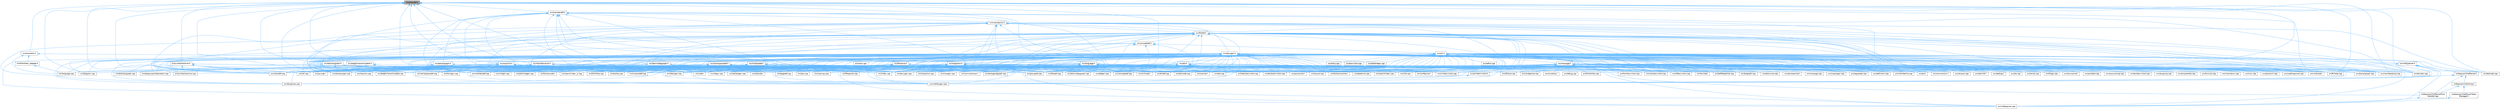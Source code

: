 digraph "src/classdef.h"
{
 // INTERACTIVE_SVG=YES
 // LATEX_PDF_SIZE
  bgcolor="transparent";
  edge [fontname=Helvetica,fontsize=10,labelfontname=Helvetica,labelfontsize=10];
  node [fontname=Helvetica,fontsize=10,shape=box,height=0.2,width=0.4];
  Node1 [id="Node000001",label="src/classdef.h",height=0.2,width=0.4,color="gray40", fillcolor="grey60", style="filled", fontcolor="black",tooltip=" "];
  Node1 -> Node2 [id="edge1_Node000001_Node000002",dir="back",color="steelblue1",style="solid",tooltip=" "];
  Node2 [id="Node000002",label="src/classdef.cpp",height=0.2,width=0.4,color="grey40", fillcolor="white", style="filled",URL="$de/d89/classdef_8cpp.html",tooltip=" "];
  Node1 -> Node3 [id="edge2_Node000001_Node000003",dir="back",color="steelblue1",style="solid",tooltip=" "];
  Node3 [id="Node000003",label="src/classlist.h",height=0.2,width=0.4,color="grey40", fillcolor="white", style="filled",URL="$d2/df8/classlist_8h.html",tooltip=" "];
  Node3 -> Node2 [id="edge3_Node000003_Node000002",dir="back",color="steelblue1",style="solid",tooltip=" "];
  Node3 -> Node4 [id="edge4_Node000003_Node000004",dir="back",color="steelblue1",style="solid",tooltip=" "];
  Node4 [id="Node000004",label="src/classlist.cpp",height=0.2,width=0.4,color="grey40", fillcolor="white", style="filled",URL="$d6/d10/classlist_8cpp.html",tooltip=" "];
  Node3 -> Node5 [id="edge5_Node000003_Node000005",dir="back",color="steelblue1",style="solid",tooltip=" "];
  Node5 [id="Node000005",label="src/code.l",height=0.2,width=0.4,color="grey40", fillcolor="white", style="filled",URL="$da/d1f/code_8l.html",tooltip=" "];
  Node3 -> Node6 [id="edge6_Node000003_Node000006",dir="back",color="steelblue1",style="solid",tooltip=" "];
  Node6 [id="Node000006",label="src/defgen.cpp",height=0.2,width=0.4,color="grey40", fillcolor="white", style="filled",URL="$d3/d17/defgen_8cpp.html",tooltip=" "];
  Node3 -> Node7 [id="edge7_Node000003_Node000007",dir="back",color="steelblue1",style="solid",tooltip=" "];
  Node7 [id="Node000007",label="src/diagram.cpp",height=0.2,width=0.4,color="grey40", fillcolor="white", style="filled",URL="$da/d0d/diagram_8cpp.html",tooltip=" "];
  Node3 -> Node8 [id="edge8_Node000003_Node000008",dir="back",color="steelblue1",style="solid",tooltip=" "];
  Node8 [id="Node000008",label="src/docbookgen.cpp",height=0.2,width=0.4,color="grey40", fillcolor="white", style="filled",URL="$d8/d29/docbookgen_8cpp.html",tooltip=" "];
  Node3 -> Node9 [id="edge9_Node000003_Node000009",dir="back",color="steelblue1",style="solid",tooltip=" "];
  Node9 [id="Node000009",label="src/docparser.cpp",height=0.2,width=0.4,color="grey40", fillcolor="white", style="filled",URL="$da/d17/docparser_8cpp.html",tooltip=" "];
  Node3 -> Node10 [id="edge10_Node000003_Node000010",dir="back",color="steelblue1",style="solid",tooltip=" "];
  Node10 [id="Node000010",label="src/dotgfxhierarchytable.cpp",height=0.2,width=0.4,color="grey40", fillcolor="white", style="filled",URL="$d4/d09/dotgfxhierarchytable_8cpp.html",tooltip=" "];
  Node3 -> Node11 [id="edge11_Node000003_Node000011",dir="back",color="steelblue1",style="solid",tooltip=" "];
  Node11 [id="Node000011",label="src/dotgroupcollaboration.cpp",height=0.2,width=0.4,color="grey40", fillcolor="white", style="filled",URL="$d1/d86/dotgroupcollaboration_8cpp.html",tooltip=" "];
  Node3 -> Node12 [id="edge12_Node000003_Node000012",dir="back",color="steelblue1",style="solid",tooltip=" "];
  Node12 [id="Node000012",label="src/doxygen.cpp",height=0.2,width=0.4,color="grey40", fillcolor="white", style="filled",URL="$dc/d98/doxygen_8cpp.html",tooltip=" "];
  Node3 -> Node13 [id="edge13_Node000003_Node000013",dir="back",color="steelblue1",style="solid",tooltip=" "];
  Node13 [id="Node000013",label="src/filedef.cpp",height=0.2,width=0.4,color="grey40", fillcolor="white", style="filled",URL="$d6/ddc/filedef_8cpp.html",tooltip=" "];
  Node3 -> Node14 [id="edge14_Node000003_Node000014",dir="back",color="steelblue1",style="solid",tooltip=" "];
  Node14 [id="Node000014",label="src/fortrancode.l",height=0.2,width=0.4,color="grey40", fillcolor="white", style="filled",URL="$d9/d5b/fortrancode_8l.html",tooltip=" "];
  Node3 -> Node15 [id="edge15_Node000003_Node000015",dir="back",color="steelblue1",style="solid",tooltip=" "];
  Node15 [id="Node000015",label="src/groupdef.cpp",height=0.2,width=0.4,color="grey40", fillcolor="white", style="filled",URL="$d6/d42/groupdef_8cpp.html",tooltip=" "];
  Node3 -> Node16 [id="edge16_Node000003_Node000016",dir="back",color="steelblue1",style="solid",tooltip=" "];
  Node16 [id="Node000016",label="src/index.cpp",height=0.2,width=0.4,color="grey40", fillcolor="white", style="filled",URL="$db/d14/index_8cpp.html",tooltip="This file contains functions for the various index pages."];
  Node3 -> Node17 [id="edge17_Node000003_Node000017",dir="back",color="steelblue1",style="solid",tooltip=" "];
  Node17 [id="Node000017",label="src/latexgen.cpp",height=0.2,width=0.4,color="grey40", fillcolor="white", style="filled",URL="$d4/d42/latexgen_8cpp.html",tooltip=" "];
  Node3 -> Node18 [id="edge18_Node000003_Node000018",dir="back",color="steelblue1",style="solid",tooltip=" "];
  Node18 [id="Node000018",label="src/moduledef.cpp",height=0.2,width=0.4,color="grey40", fillcolor="white", style="filled",URL="$dd/d5c/moduledef_8cpp.html",tooltip=" "];
  Node3 -> Node19 [id="edge19_Node000003_Node000019",dir="back",color="steelblue1",style="solid",tooltip=" "];
  Node19 [id="Node000019",label="src/namespacedef.cpp",height=0.2,width=0.4,color="grey40", fillcolor="white", style="filled",URL="$d7/d1c/namespacedef_8cpp.html",tooltip=" "];
  Node3 -> Node20 [id="edge20_Node000003_Node000020",dir="back",color="steelblue1",style="solid",tooltip=" "];
  Node20 [id="Node000020",label="src/perlmodgen.cpp",height=0.2,width=0.4,color="grey40", fillcolor="white", style="filled",URL="$de/dd0/perlmodgen_8cpp.html",tooltip=" "];
  Node3 -> Node21 [id="edge21_Node000003_Node000021",dir="back",color="steelblue1",style="solid",tooltip=" "];
  Node21 [id="Node000021",label="src/pycode.l",height=0.2,width=0.4,color="grey40", fillcolor="white", style="filled",URL="$d3/ded/pycode_8l.html",tooltip=" "];
  Node3 -> Node22 [id="edge22_Node000003_Node000022",dir="back",color="steelblue1",style="solid",tooltip=" "];
  Node22 [id="Node000022",label="src/rtfgen.cpp",height=0.2,width=0.4,color="grey40", fillcolor="white", style="filled",URL="$d0/d9c/rtfgen_8cpp.html",tooltip=" "];
  Node3 -> Node23 [id="edge23_Node000003_Node000023",dir="back",color="steelblue1",style="solid",tooltip=" "];
  Node23 [id="Node000023",label="src/searchindex_js.cpp",height=0.2,width=0.4,color="grey40", fillcolor="white", style="filled",URL="$d9/d2f/searchindex__js_8cpp.html",tooltip=" "];
  Node3 -> Node24 [id="edge24_Node000003_Node000024",dir="back",color="steelblue1",style="solid",tooltip=" "];
  Node24 [id="Node000024",label="src/sqlite3gen.cpp",height=0.2,width=0.4,color="grey40", fillcolor="white", style="filled",URL="$d8/df8/sqlite3gen_8cpp.html",tooltip=" "];
  Node3 -> Node25 [id="edge25_Node000003_Node000025",dir="back",color="steelblue1",style="solid",tooltip=" "];
  Node25 [id="Node000025",label="src/util.cpp",height=0.2,width=0.4,color="grey40", fillcolor="white", style="filled",URL="$df/d2d/util_8cpp.html",tooltip=" "];
  Node3 -> Node26 [id="edge26_Node000003_Node000026",dir="back",color="steelblue1",style="solid",tooltip=" "];
  Node26 [id="Node000026",label="src/vhdldocgen.cpp",height=0.2,width=0.4,color="grey40", fillcolor="white", style="filled",URL="$de/dea/vhdldocgen_8cpp.html",tooltip=" "];
  Node3 -> Node27 [id="edge27_Node000003_Node000027",dir="back",color="steelblue1",style="solid",tooltip=" "];
  Node27 [id="Node000027",label="src/xmlgen.cpp",height=0.2,width=0.4,color="grey40", fillcolor="white", style="filled",URL="$d0/dc3/xmlgen_8cpp.html",tooltip=" "];
  Node1 -> Node7 [id="edge28_Node000001_Node000007",dir="back",color="steelblue1",style="solid",tooltip=" "];
  Node1 -> Node8 [id="edge29_Node000001_Node000008",dir="back",color="steelblue1",style="solid",tooltip=" "];
  Node1 -> Node28 [id="edge30_Node000001_Node000028",dir="back",color="steelblue1",style="solid",tooltip=" "];
  Node28 [id="Node000028",label="src/docsets.cpp",height=0.2,width=0.4,color="grey40", fillcolor="white", style="filled",URL="$d7/d8f/docsets_8cpp.html",tooltip=" "];
  Node1 -> Node29 [id="edge31_Node000001_Node000029",dir="back",color="steelblue1",style="solid",tooltip=" "];
  Node29 [id="Node000029",label="src/dotclassgraph.h",height=0.2,width=0.4,color="grey40", fillcolor="white", style="filled",URL="$d5/d04/dotclassgraph_8h.html",tooltip=" "];
  Node29 -> Node2 [id="edge32_Node000029_Node000002",dir="back",color="steelblue1",style="solid",tooltip=" "];
  Node29 -> Node6 [id="edge33_Node000029_Node000006",dir="back",color="steelblue1",style="solid",tooltip=" "];
  Node29 -> Node8 [id="edge34_Node000029_Node000008",dir="back",color="steelblue1",style="solid",tooltip=" "];
  Node29 -> Node30 [id="edge35_Node000029_Node000030",dir="back",color="steelblue1",style="solid",tooltip=" "];
  Node30 [id="Node000030",label="src/dotclassgraph.cpp",height=0.2,width=0.4,color="grey40", fillcolor="white", style="filled",URL="$d4/dcd/dotclassgraph_8cpp.html",tooltip=" "];
  Node29 -> Node31 [id="edge36_Node000029_Node000031",dir="back",color="steelblue1",style="solid",tooltip=" "];
  Node31 [id="Node000031",label="src/htmlgen.cpp",height=0.2,width=0.4,color="grey40", fillcolor="white", style="filled",URL="$d8/d6e/htmlgen_8cpp.html",tooltip=" "];
  Node29 -> Node17 [id="edge37_Node000029_Node000017",dir="back",color="steelblue1",style="solid",tooltip=" "];
  Node29 -> Node22 [id="edge38_Node000029_Node000022",dir="back",color="steelblue1",style="solid",tooltip=" "];
  Node29 -> Node27 [id="edge39_Node000029_Node000027",dir="back",color="steelblue1",style="solid",tooltip=" "];
  Node1 -> Node32 [id="edge40_Node000001_Node000032",dir="back",color="steelblue1",style="solid",tooltip=" "];
  Node32 [id="Node000032",label="src/dotgfxhierarchytable.h",height=0.2,width=0.4,color="grey40", fillcolor="white", style="filled",URL="$d2/de7/dotgfxhierarchytable_8h.html",tooltip=" "];
  Node32 -> Node10 [id="edge41_Node000032_Node000010",dir="back",color="steelblue1",style="solid",tooltip=" "];
  Node32 -> Node31 [id="edge42_Node000032_Node000031",dir="back",color="steelblue1",style="solid",tooltip=" "];
  Node32 -> Node16 [id="edge43_Node000032_Node000016",dir="back",color="steelblue1",style="solid",tooltip=" "];
  Node1 -> Node33 [id="edge44_Node000001_Node000033",dir="back",color="steelblue1",style="solid",tooltip=" "];
  Node33 [id="Node000033",label="src/dotnode.cpp",height=0.2,width=0.4,color="grey40", fillcolor="white", style="filled",URL="$df/d58/dotnode_8cpp.html",tooltip=" "];
  Node1 -> Node13 [id="edge45_Node000001_Node000013",dir="back",color="steelblue1",style="solid",tooltip=" "];
  Node1 -> Node34 [id="edge46_Node000001_Node000034",dir="back",color="steelblue1",style="solid",tooltip=" "];
  Node34 [id="Node000034",label="src/ftvhelp.cpp",height=0.2,width=0.4,color="grey40", fillcolor="white", style="filled",URL="$db/d41/ftvhelp_8cpp.html",tooltip=" "];
  Node1 -> Node15 [id="edge47_Node000001_Node000015",dir="back",color="steelblue1",style="solid",tooltip=" "];
  Node1 -> Node35 [id="edge48_Node000001_Node000035",dir="back",color="steelblue1",style="solid",tooltip=" "];
  Node35 [id="Node000035",label="src/memberdef.h",height=0.2,width=0.4,color="grey40", fillcolor="white", style="filled",URL="$d4/d46/memberdef_8h.html",tooltip=" "];
  Node35 -> Node8 [id="edge49_Node000035_Node000008",dir="back",color="steelblue1",style="solid",tooltip=" "];
  Node35 -> Node28 [id="edge50_Node000035_Node000028",dir="back",color="steelblue1",style="solid",tooltip=" "];
  Node35 -> Node36 [id="edge51_Node000035_Node000036",dir="back",color="steelblue1",style="solid",tooltip=" "];
  Node36 [id="Node000036",label="src/dotcallgraph.h",height=0.2,width=0.4,color="grey40", fillcolor="white", style="filled",URL="$dc/dcf/dotcallgraph_8h.html",tooltip=" "];
  Node36 -> Node8 [id="edge52_Node000036_Node000008",dir="back",color="steelblue1",style="solid",tooltip=" "];
  Node36 -> Node37 [id="edge53_Node000036_Node000037",dir="back",color="steelblue1",style="solid",tooltip=" "];
  Node37 [id="Node000037",label="src/dotcallgraph.cpp",height=0.2,width=0.4,color="grey40", fillcolor="white", style="filled",URL="$d4/dd5/dotcallgraph_8cpp.html",tooltip=" "];
  Node36 -> Node31 [id="edge54_Node000036_Node000031",dir="back",color="steelblue1",style="solid",tooltip=" "];
  Node36 -> Node17 [id="edge55_Node000036_Node000017",dir="back",color="steelblue1",style="solid",tooltip=" "];
  Node36 -> Node38 [id="edge56_Node000036_Node000038",dir="back",color="steelblue1",style="solid",tooltip=" "];
  Node38 [id="Node000038",label="src/memberdef.cpp",height=0.2,width=0.4,color="grey40", fillcolor="white", style="filled",URL="$d0/d72/memberdef_8cpp.html",tooltip=" "];
  Node36 -> Node22 [id="edge57_Node000036_Node000022",dir="back",color="steelblue1",style="solid",tooltip=" "];
  Node35 -> Node13 [id="edge58_Node000035_Node000013",dir="back",color="steelblue1",style="solid",tooltip=" "];
  Node35 -> Node39 [id="edge59_Node000035_Node000039",dir="back",color="steelblue1",style="solid",tooltip=" "];
  Node39 [id="Node000039",label="src/htmldocvisitor.cpp",height=0.2,width=0.4,color="grey40", fillcolor="white", style="filled",URL="$da/db0/htmldocvisitor_8cpp.html",tooltip=" "];
  Node35 -> Node40 [id="edge60_Node000035_Node000040",dir="back",color="steelblue1",style="solid",tooltip=" "];
  Node40 [id="Node000040",label="src/htmlhelp.cpp",height=0.2,width=0.4,color="grey40", fillcolor="white", style="filled",URL="$d3/d4b/htmlhelp_8cpp.html",tooltip=" "];
  Node35 -> Node38 [id="edge61_Node000035_Node000038",dir="back",color="steelblue1",style="solid",tooltip=" "];
  Node35 -> Node41 [id="edge62_Node000035_Node000041",dir="back",color="steelblue1",style="solid",tooltip=" "];
  Node41 [id="Node000041",label="src/memberlist.h",height=0.2,width=0.4,color="grey40", fillcolor="white", style="filled",URL="$dd/d78/memberlist_8h.html",tooltip=" "];
  Node41 -> Node2 [id="edge63_Node000041_Node000002",dir="back",color="steelblue1",style="solid",tooltip=" "];
  Node41 -> Node6 [id="edge64_Node000041_Node000006",dir="back",color="steelblue1",style="solid",tooltip=" "];
  Node41 -> Node42 [id="edge65_Node000041_Node000042",dir="back",color="steelblue1",style="solid",tooltip=" "];
  Node42 [id="Node000042",label="src/definition.cpp",height=0.2,width=0.4,color="grey40", fillcolor="white", style="filled",URL="$d3/dea/definition_8cpp.html",tooltip=" "];
  Node41 -> Node8 [id="edge66_Node000041_Node000008",dir="back",color="steelblue1",style="solid",tooltip=" "];
  Node41 -> Node37 [id="edge67_Node000041_Node000037",dir="back",color="steelblue1",style="solid",tooltip=" "];
  Node41 -> Node33 [id="edge68_Node000041_Node000033",dir="back",color="steelblue1",style="solid",tooltip=" "];
  Node41 -> Node12 [id="edge69_Node000041_Node000012",dir="back",color="steelblue1",style="solid",tooltip=" "];
  Node41 -> Node43 [id="edge70_Node000041_Node000043",dir="back",color="steelblue1",style="solid",tooltip=" "];
  Node43 [id="Node000043",label="src/doxygen.h",height=0.2,width=0.4,color="grey40", fillcolor="white", style="filled",URL="$d1/da1/doxygen_8h.html",tooltip=" "];
  Node43 -> Node2 [id="edge71_Node000043_Node000002",dir="back",color="steelblue1",style="solid",tooltip=" "];
  Node43 -> Node4 [id="edge72_Node000043_Node000004",dir="back",color="steelblue1",style="solid",tooltip=" "];
  Node43 -> Node5 [id="edge73_Node000043_Node000005",dir="back",color="steelblue1",style="solid",tooltip=" "];
  Node43 -> Node44 [id="edge74_Node000043_Node000044",dir="back",color="steelblue1",style="solid",tooltip=" "];
  Node44 [id="Node000044",label="src/codefragment.cpp",height=0.2,width=0.4,color="grey40", fillcolor="white", style="filled",URL="$dd/d4a/codefragment_8cpp.html",tooltip=" "];
  Node43 -> Node45 [id="edge75_Node000043_Node000045",dir="back",color="steelblue1",style="solid",tooltip=" "];
  Node45 [id="Node000045",label="src/commentcnv.l",height=0.2,width=0.4,color="grey40", fillcolor="white", style="filled",URL="$d0/d47/commentcnv_8l.html",tooltip=" "];
  Node43 -> Node46 [id="edge76_Node000043_Node000046",dir="back",color="steelblue1",style="solid",tooltip=" "];
  Node46 [id="Node000046",label="src/commentscan.l",height=0.2,width=0.4,color="grey40", fillcolor="white", style="filled",URL="$d7/d5f/commentscan_8l.html",tooltip=" "];
  Node43 -> Node47 [id="edge77_Node000043_Node000047",dir="back",color="steelblue1",style="solid",tooltip=" "];
  Node47 [id="Node000047",label="src/conceptdef.cpp",height=0.2,width=0.4,color="grey40", fillcolor="white", style="filled",URL="$d8/d0a/conceptdef_8cpp.html",tooltip=" "];
  Node43 -> Node6 [id="edge78_Node000043_Node000006",dir="back",color="steelblue1",style="solid",tooltip=" "];
  Node43 -> Node42 [id="edge79_Node000043_Node000042",dir="back",color="steelblue1",style="solid",tooltip=" "];
  Node43 -> Node7 [id="edge80_Node000043_Node000007",dir="back",color="steelblue1",style="solid",tooltip=" "];
  Node43 -> Node48 [id="edge81_Node000043_Node000048",dir="back",color="steelblue1",style="solid",tooltip=" "];
  Node48 [id="Node000048",label="src/dirdef.cpp",height=0.2,width=0.4,color="grey40", fillcolor="white", style="filled",URL="$d8/d52/dirdef_8cpp.html",tooltip=" "];
  Node43 -> Node8 [id="edge82_Node000043_Node000008",dir="back",color="steelblue1",style="solid",tooltip=" "];
  Node43 -> Node49 [id="edge83_Node000043_Node000049",dir="back",color="steelblue1",style="solid",tooltip=" "];
  Node49 [id="Node000049",label="src/docbookvisitor.cpp",height=0.2,width=0.4,color="grey40", fillcolor="white", style="filled",URL="$dc/d05/docbookvisitor_8cpp.html",tooltip=" "];
  Node43 -> Node50 [id="edge84_Node000043_Node000050",dir="back",color="steelblue1",style="solid",tooltip=" "];
  Node50 [id="Node000050",label="src/docgroup.cpp",height=0.2,width=0.4,color="grey40", fillcolor="white", style="filled",URL="$d3/d36/docgroup_8cpp.html",tooltip=" "];
  Node43 -> Node51 [id="edge85_Node000043_Node000051",dir="back",color="steelblue1",style="solid",tooltip=" "];
  Node51 [id="Node000051",label="src/docnode.cpp",height=0.2,width=0.4,color="grey40", fillcolor="white", style="filled",URL="$d0/d2b/docnode_8cpp.html",tooltip=" "];
  Node43 -> Node9 [id="edge86_Node000043_Node000009",dir="back",color="steelblue1",style="solid",tooltip=" "];
  Node43 -> Node28 [id="edge87_Node000043_Node000028",dir="back",color="steelblue1",style="solid",tooltip=" "];
  Node43 -> Node52 [id="edge88_Node000043_Node000052",dir="back",color="steelblue1",style="solid",tooltip=" "];
  Node52 [id="Node000052",label="src/doctokenizer.l",height=0.2,width=0.4,color="grey40", fillcolor="white", style="filled",URL="$d1/d39/doctokenizer_8l.html",tooltip=" "];
  Node43 -> Node53 [id="edge89_Node000043_Node000053",dir="back",color="steelblue1",style="solid",tooltip=" "];
  Node53 [id="Node000053",label="src/docvisitor.cpp",height=0.2,width=0.4,color="grey40", fillcolor="white", style="filled",URL="$da/d39/docvisitor_8cpp.html",tooltip=" "];
  Node43 -> Node54 [id="edge90_Node000043_Node000054",dir="back",color="steelblue1",style="solid",tooltip=" "];
  Node54 [id="Node000054",label="src/dot.cpp",height=0.2,width=0.4,color="grey40", fillcolor="white", style="filled",URL="$de/daa/dot_8cpp.html",tooltip=" "];
  Node43 -> Node55 [id="edge91_Node000043_Node000055",dir="back",color="steelblue1",style="solid",tooltip=" "];
  Node55 [id="Node000055",label="src/dot.h",height=0.2,width=0.4,color="grey40", fillcolor="white", style="filled",URL="$d6/d4a/dot_8h.html",tooltip=" "];
  Node55 -> Node2 [id="edge92_Node000055_Node000002",dir="back",color="steelblue1",style="solid",tooltip=" "];
  Node55 -> Node6 [id="edge93_Node000055_Node000006",dir="back",color="steelblue1",style="solid",tooltip=" "];
  Node55 -> Node48 [id="edge94_Node000055_Node000048",dir="back",color="steelblue1",style="solid",tooltip=" "];
  Node55 -> Node8 [id="edge95_Node000055_Node000008",dir="back",color="steelblue1",style="solid",tooltip=" "];
  Node55 -> Node49 [id="edge96_Node000055_Node000049",dir="back",color="steelblue1",style="solid",tooltip=" "];
  Node55 -> Node54 [id="edge97_Node000055_Node000054",dir="back",color="steelblue1",style="solid",tooltip=" "];
  Node55 -> Node56 [id="edge98_Node000055_Node000056",dir="back",color="steelblue1",style="solid",tooltip=" "];
  Node56 [id="Node000056",label="src/dotfilepatcher.cpp",height=0.2,width=0.4,color="grey40", fillcolor="white", style="filled",URL="$d9/d92/dotfilepatcher_8cpp.html",tooltip=" "];
  Node55 -> Node57 [id="edge99_Node000055_Node000057",dir="back",color="steelblue1",style="solid",tooltip=" "];
  Node57 [id="Node000057",label="src/dotgraph.cpp",height=0.2,width=0.4,color="grey40", fillcolor="white", style="filled",URL="$de/d45/dotgraph_8cpp.html",tooltip=" "];
  Node55 -> Node58 [id="edge100_Node000055_Node000058",dir="back",color="steelblue1",style="solid",tooltip=" "];
  Node58 [id="Node000058",label="src/dotlegendgraph.cpp",height=0.2,width=0.4,color="grey40", fillcolor="white", style="filled",URL="$d4/d33/dotlegendgraph_8cpp.html",tooltip=" "];
  Node55 -> Node59 [id="edge101_Node000055_Node000059",dir="back",color="steelblue1",style="solid",tooltip=" "];
  Node59 [id="Node000059",label="src/dotrunner.cpp",height=0.2,width=0.4,color="grey40", fillcolor="white", style="filled",URL="$d1/dfe/dotrunner_8cpp.html",tooltip=" "];
  Node55 -> Node12 [id="edge102_Node000055_Node000012",dir="back",color="steelblue1",style="solid",tooltip=" "];
  Node55 -> Node13 [id="edge103_Node000055_Node000013",dir="back",color="steelblue1",style="solid",tooltip=" "];
  Node55 -> Node15 [id="edge104_Node000055_Node000015",dir="back",color="steelblue1",style="solid",tooltip=" "];
  Node55 -> Node39 [id="edge105_Node000055_Node000039",dir="back",color="steelblue1",style="solid",tooltip=" "];
  Node55 -> Node31 [id="edge106_Node000055_Node000031",dir="back",color="steelblue1",style="solid",tooltip=" "];
  Node55 -> Node16 [id="edge107_Node000055_Node000016",dir="back",color="steelblue1",style="solid",tooltip=" "];
  Node55 -> Node60 [id="edge108_Node000055_Node000060",dir="back",color="steelblue1",style="solid",tooltip=" "];
  Node60 [id="Node000060",label="src/latexdocvisitor.cpp",height=0.2,width=0.4,color="grey40", fillcolor="white", style="filled",URL="$d1/d4e/latexdocvisitor_8cpp.html",tooltip=" "];
  Node55 -> Node17 [id="edge109_Node000055_Node000017",dir="back",color="steelblue1",style="solid",tooltip=" "];
  Node55 -> Node61 [id="edge110_Node000055_Node000061",dir="back",color="steelblue1",style="solid",tooltip=" "];
  Node61 [id="Node000061",label="src/mandocvisitor.cpp",height=0.2,width=0.4,color="grey40", fillcolor="white", style="filled",URL="$d8/dde/mandocvisitor_8cpp.html",tooltip=" "];
  Node55 -> Node38 [id="edge111_Node000055_Node000038",dir="back",color="steelblue1",style="solid",tooltip=" "];
  Node55 -> Node62 [id="edge112_Node000055_Node000062",dir="back",color="steelblue1",style="solid",tooltip=" "];
  Node62 [id="Node000062",label="src/rtfdocvisitor.cpp",height=0.2,width=0.4,color="grey40", fillcolor="white", style="filled",URL="$de/d9a/rtfdocvisitor_8cpp.html",tooltip=" "];
  Node55 -> Node22 [id="edge113_Node000055_Node000022",dir="back",color="steelblue1",style="solid",tooltip=" "];
  Node55 -> Node24 [id="edge114_Node000055_Node000024",dir="back",color="steelblue1",style="solid",tooltip=" "];
  Node55 -> Node63 [id="edge115_Node000055_Node000063",dir="back",color="steelblue1",style="solid",tooltip=" "];
  Node63 [id="Node000063",label="src/xmldocvisitor.cpp",height=0.2,width=0.4,color="grey40", fillcolor="white", style="filled",URL="$dd/db6/xmldocvisitor_8cpp.html",tooltip=" "];
  Node55 -> Node27 [id="edge116_Node000055_Node000027",dir="back",color="steelblue1",style="solid",tooltip=" "];
  Node43 -> Node64 [id="edge117_Node000043_Node000064",dir="back",color="steelblue1",style="solid",tooltip=" "];
  Node64 [id="Node000064",label="src/dotdirdeps.cpp",height=0.2,width=0.4,color="grey40", fillcolor="white", style="filled",URL="$da/d45/dotdirdeps_8cpp.html",tooltip=" "];
  Node43 -> Node56 [id="edge118_Node000043_Node000056",dir="back",color="steelblue1",style="solid",tooltip=" "];
  Node43 -> Node10 [id="edge119_Node000043_Node000010",dir="back",color="steelblue1",style="solid",tooltip=" "];
  Node43 -> Node57 [id="edge120_Node000043_Node000057",dir="back",color="steelblue1",style="solid",tooltip=" "];
  Node43 -> Node11 [id="edge121_Node000043_Node000011",dir="back",color="steelblue1",style="solid",tooltip=" "];
  Node43 -> Node58 [id="edge122_Node000043_Node000058",dir="back",color="steelblue1",style="solid",tooltip=" "];
  Node43 -> Node33 [id="edge123_Node000043_Node000033",dir="back",color="steelblue1",style="solid",tooltip=" "];
  Node43 -> Node59 [id="edge124_Node000043_Node000059",dir="back",color="steelblue1",style="solid",tooltip=" "];
  Node43 -> Node12 [id="edge125_Node000043_Node000012",dir="back",color="steelblue1",style="solid",tooltip=" "];
  Node43 -> Node65 [id="edge126_Node000043_Node000065",dir="back",color="steelblue1",style="solid",tooltip=" "];
  Node65 [id="Node000065",label="src/eclipsehelp.cpp",height=0.2,width=0.4,color="grey40", fillcolor="white", style="filled",URL="$d8/d56/eclipsehelp_8cpp.html",tooltip=" "];
  Node43 -> Node66 [id="edge127_Node000043_Node000066",dir="back",color="steelblue1",style="solid",tooltip=" "];
  Node66 [id="Node000066",label="src/entry.cpp",height=0.2,width=0.4,color="grey40", fillcolor="white", style="filled",URL="$d2/dd2/entry_8cpp.html",tooltip=" "];
  Node43 -> Node13 [id="edge128_Node000043_Node000013",dir="back",color="steelblue1",style="solid",tooltip=" "];
  Node43 -> Node67 [id="edge129_Node000043_Node000067",dir="back",color="steelblue1",style="solid",tooltip=" "];
  Node67 [id="Node000067",label="src/formula.cpp",height=0.2,width=0.4,color="grey40", fillcolor="white", style="filled",URL="$d7/d5b/formula_8cpp.html",tooltip=" "];
  Node43 -> Node14 [id="edge130_Node000043_Node000014",dir="back",color="steelblue1",style="solid",tooltip=" "];
  Node43 -> Node68 [id="edge131_Node000043_Node000068",dir="back",color="steelblue1",style="solid",tooltip=" "];
  Node68 [id="Node000068",label="src/fortranscanner.l",height=0.2,width=0.4,color="grey40", fillcolor="white", style="filled",URL="$dd/d00/fortranscanner_8l.html",tooltip=" "];
  Node43 -> Node34 [id="edge132_Node000043_Node000034",dir="back",color="steelblue1",style="solid",tooltip=" "];
  Node43 -> Node15 [id="edge133_Node000043_Node000015",dir="back",color="steelblue1",style="solid",tooltip=" "];
  Node43 -> Node39 [id="edge134_Node000043_Node000039",dir="back",color="steelblue1",style="solid",tooltip=" "];
  Node43 -> Node31 [id="edge135_Node000043_Node000031",dir="back",color="steelblue1",style="solid",tooltip=" "];
  Node43 -> Node40 [id="edge136_Node000043_Node000040",dir="back",color="steelblue1",style="solid",tooltip=" "];
  Node43 -> Node16 [id="edge137_Node000043_Node000016",dir="back",color="steelblue1",style="solid",tooltip=" "];
  Node43 -> Node60 [id="edge138_Node000043_Node000060",dir="back",color="steelblue1",style="solid",tooltip=" "];
  Node43 -> Node17 [id="edge139_Node000043_Node000017",dir="back",color="steelblue1",style="solid",tooltip=" "];
  Node43 -> Node69 [id="edge140_Node000043_Node000069",dir="back",color="steelblue1",style="solid",tooltip=" "];
  Node69 [id="Node000069",label="src/layout.cpp",height=0.2,width=0.4,color="grey40", fillcolor="white", style="filled",URL="$db/d16/layout_8cpp.html",tooltip=" "];
  Node43 -> Node70 [id="edge141_Node000043_Node000070",dir="back",color="steelblue1",style="solid",tooltip=" "];
  Node70 [id="Node000070",label="src/lexcode.l",height=0.2,width=0.4,color="grey40", fillcolor="white", style="filled",URL="$d0/d7e/lexcode_8l.html",tooltip=" "];
  Node43 -> Node71 [id="edge142_Node000043_Node000071",dir="back",color="steelblue1",style="solid",tooltip=" "];
  Node71 [id="Node000071",label="src/main.cpp",height=0.2,width=0.4,color="grey40", fillcolor="white", style="filled",URL="$df/d0a/main_8cpp.html",tooltip="main entry point for doxygen"];
  Node43 -> Node61 [id="edge143_Node000043_Node000061",dir="back",color="steelblue1",style="solid",tooltip=" "];
  Node43 -> Node72 [id="edge144_Node000043_Node000072",dir="back",color="steelblue1",style="solid",tooltip=" "];
  Node72 [id="Node000072",label="src/mangen.cpp",height=0.2,width=0.4,color="grey40", fillcolor="white", style="filled",URL="$d7/de7/mangen_8cpp.html",tooltip=" "];
  Node43 -> Node73 [id="edge145_Node000043_Node000073",dir="back",color="steelblue1",style="solid",tooltip=" "];
  Node73 [id="Node000073",label="src/markdown.cpp",height=0.2,width=0.4,color="grey40", fillcolor="white", style="filled",URL="$de/d04/markdown_8cpp.html",tooltip=" "];
  Node43 -> Node38 [id="edge146_Node000043_Node000038",dir="back",color="steelblue1",style="solid",tooltip=" "];
  Node43 -> Node74 [id="edge147_Node000043_Node000074",dir="back",color="steelblue1",style="solid",tooltip=" "];
  Node74 [id="Node000074",label="src/membergroup.cpp",height=0.2,width=0.4,color="grey40", fillcolor="white", style="filled",URL="$d6/d18/membergroup_8cpp.html",tooltip=" "];
  Node43 -> Node75 [id="edge148_Node000043_Node000075",dir="back",color="steelblue1",style="solid",tooltip=" "];
  Node75 [id="Node000075",label="src/memberlist.cpp",height=0.2,width=0.4,color="grey40", fillcolor="white", style="filled",URL="$d0/d14/memberlist_8cpp.html",tooltip=" "];
  Node43 -> Node76 [id="edge149_Node000043_Node000076",dir="back",color="steelblue1",style="solid",tooltip=" "];
  Node76 [id="Node000076",label="src/message.cpp",height=0.2,width=0.4,color="grey40", fillcolor="white", style="filled",URL="$d8/d6a/message_8cpp.html",tooltip=" "];
  Node43 -> Node77 [id="edge150_Node000043_Node000077",dir="back",color="steelblue1",style="solid",tooltip=" "];
  Node77 [id="Node000077",label="src/msc.cpp",height=0.2,width=0.4,color="grey40", fillcolor="white", style="filled",URL="$db/d33/msc_8cpp.html",tooltip=" "];
  Node43 -> Node19 [id="edge151_Node000043_Node000019",dir="back",color="steelblue1",style="solid",tooltip=" "];
  Node43 -> Node78 [id="edge152_Node000043_Node000078",dir="back",color="steelblue1",style="solid",tooltip=" "];
  Node78 [id="Node000078",label="src/outputgen.cpp",height=0.2,width=0.4,color="grey40", fillcolor="white", style="filled",URL="$d0/d17/outputgen_8cpp.html",tooltip=" "];
  Node43 -> Node79 [id="edge153_Node000043_Node000079",dir="back",color="steelblue1",style="solid",tooltip=" "];
  Node79 [id="Node000079",label="src/outputlist.cpp",height=0.2,width=0.4,color="grey40", fillcolor="white", style="filled",URL="$db/dd8/outputlist_8cpp.html",tooltip=" "];
  Node43 -> Node80 [id="edge154_Node000043_Node000080",dir="back",color="steelblue1",style="solid",tooltip=" "];
  Node80 [id="Node000080",label="src/outputlist.h",height=0.2,width=0.4,color="grey40", fillcolor="white", style="filled",URL="$d2/db9/outputlist_8h.html",tooltip=" "];
  Node80 -> Node2 [id="edge155_Node000080_Node000002",dir="back",color="steelblue1",style="solid",tooltip=" "];
  Node80 -> Node4 [id="edge156_Node000080_Node000004",dir="back",color="steelblue1",style="solid",tooltip=" "];
  Node80 -> Node5 [id="edge157_Node000080_Node000005",dir="back",color="steelblue1",style="solid",tooltip=" "];
  Node80 -> Node44 [id="edge158_Node000080_Node000044",dir="back",color="steelblue1",style="solid",tooltip=" "];
  Node80 -> Node47 [id="edge159_Node000080_Node000047",dir="back",color="steelblue1",style="solid",tooltip=" "];
  Node80 -> Node42 [id="edge160_Node000080_Node000042",dir="back",color="steelblue1",style="solid",tooltip=" "];
  Node80 -> Node48 [id="edge161_Node000080_Node000048",dir="back",color="steelblue1",style="solid",tooltip=" "];
  Node80 -> Node8 [id="edge162_Node000080_Node000008",dir="back",color="steelblue1",style="solid",tooltip=" "];
  Node80 -> Node12 [id="edge163_Node000080_Node000012",dir="back",color="steelblue1",style="solid",tooltip=" "];
  Node80 -> Node13 [id="edge164_Node000080_Node000013",dir="back",color="steelblue1",style="solid",tooltip=" "];
  Node80 -> Node81 [id="edge165_Node000080_Node000081",dir="back",color="steelblue1",style="solid",tooltip=" "];
  Node81 [id="Node000081",label="src/fileparser.cpp",height=0.2,width=0.4,color="grey40", fillcolor="white", style="filled",URL="$d9/d74/fileparser_8cpp.html",tooltip=" "];
  Node80 -> Node14 [id="edge166_Node000080_Node000014",dir="back",color="steelblue1",style="solid",tooltip=" "];
  Node80 -> Node34 [id="edge167_Node000080_Node000034",dir="back",color="steelblue1",style="solid",tooltip=" "];
  Node80 -> Node15 [id="edge168_Node000080_Node000015",dir="back",color="steelblue1",style="solid",tooltip=" "];
  Node80 -> Node39 [id="edge169_Node000080_Node000039",dir="back",color="steelblue1",style="solid",tooltip=" "];
  Node80 -> Node31 [id="edge170_Node000080_Node000031",dir="back",color="steelblue1",style="solid",tooltip=" "];
  Node80 -> Node16 [id="edge171_Node000080_Node000016",dir="back",color="steelblue1",style="solid",tooltip=" "];
  Node80 -> Node60 [id="edge172_Node000080_Node000060",dir="back",color="steelblue1",style="solid",tooltip=" "];
  Node80 -> Node17 [id="edge173_Node000080_Node000017",dir="back",color="steelblue1",style="solid",tooltip=" "];
  Node80 -> Node70 [id="edge174_Node000080_Node000070",dir="back",color="steelblue1",style="solid",tooltip=" "];
  Node80 -> Node72 [id="edge175_Node000080_Node000072",dir="back",color="steelblue1",style="solid",tooltip=" "];
  Node80 -> Node38 [id="edge176_Node000080_Node000038",dir="back",color="steelblue1",style="solid",tooltip=" "];
  Node80 -> Node74 [id="edge177_Node000080_Node000074",dir="back",color="steelblue1",style="solid",tooltip=" "];
  Node80 -> Node75 [id="edge178_Node000080_Node000075",dir="back",color="steelblue1",style="solid",tooltip=" "];
  Node80 -> Node18 [id="edge179_Node000080_Node000018",dir="back",color="steelblue1",style="solid",tooltip=" "];
  Node80 -> Node19 [id="edge180_Node000080_Node000019",dir="back",color="steelblue1",style="solid",tooltip=" "];
  Node80 -> Node79 [id="edge181_Node000080_Node000079",dir="back",color="steelblue1",style="solid",tooltip=" "];
  Node80 -> Node82 [id="edge182_Node000080_Node000082",dir="back",color="steelblue1",style="solid",tooltip=" "];
  Node82 [id="Node000082",label="src/pagedef.cpp",height=0.2,width=0.4,color="grey40", fillcolor="white", style="filled",URL="$d9/db4/pagedef_8cpp.html",tooltip=" "];
  Node80 -> Node21 [id="edge183_Node000080_Node000021",dir="back",color="steelblue1",style="solid",tooltip=" "];
  Node80 -> Node22 [id="edge184_Node000080_Node000022",dir="back",color="steelblue1",style="solid",tooltip=" "];
  Node80 -> Node83 [id="edge185_Node000080_Node000083",dir="back",color="steelblue1",style="solid",tooltip=" "];
  Node83 [id="Node000083",label="src/sqlcode.l",height=0.2,width=0.4,color="grey40", fillcolor="white", style="filled",URL="$d2/dda/sqlcode_8l.html",tooltip=" "];
  Node80 -> Node24 [id="edge186_Node000080_Node000024",dir="back",color="steelblue1",style="solid",tooltip=" "];
  Node80 -> Node84 [id="edge187_Node000080_Node000084",dir="back",color="steelblue1",style="solid",tooltip=" "];
  Node84 [id="Node000084",label="src/tooltip.cpp",height=0.2,width=0.4,color="grey40", fillcolor="white", style="filled",URL="$d7/d56/tooltip_8cpp.html",tooltip=" "];
  Node80 -> Node25 [id="edge188_Node000080_Node000025",dir="back",color="steelblue1",style="solid",tooltip=" "];
  Node80 -> Node85 [id="edge189_Node000080_Node000085",dir="back",color="steelblue1",style="solid",tooltip=" "];
  Node85 [id="Node000085",label="src/vhdlcode.l",height=0.2,width=0.4,color="grey40", fillcolor="white", style="filled",URL="$d5/d6a/vhdlcode_8l.html",tooltip=" "];
  Node80 -> Node26 [id="edge190_Node000080_Node000026",dir="back",color="steelblue1",style="solid",tooltip=" "];
  Node80 -> Node86 [id="edge191_Node000080_Node000086",dir="back",color="steelblue1",style="solid",tooltip=" "];
  Node86 [id="Node000086",label="src/vhdljjparser.cpp",height=0.2,width=0.4,color="grey40", fillcolor="white", style="filled",URL="$d1/d86/vhdljjparser_8cpp.html",tooltip=" "];
  Node80 -> Node87 [id="edge192_Node000080_Node000087",dir="back",color="steelblue1",style="solid",tooltip=" "];
  Node87 [id="Node000087",label="src/xmlcode.l",height=0.2,width=0.4,color="grey40", fillcolor="white", style="filled",URL="$dc/dc1/xmlcode_8l.html",tooltip=" "];
  Node80 -> Node27 [id="edge193_Node000080_Node000027",dir="back",color="steelblue1",style="solid",tooltip=" "];
  Node43 -> Node82 [id="edge194_Node000043_Node000082",dir="back",color="steelblue1",style="solid",tooltip=" "];
  Node43 -> Node20 [id="edge195_Node000043_Node000020",dir="back",color="steelblue1",style="solid",tooltip=" "];
  Node43 -> Node88 [id="edge196_Node000043_Node000088",dir="back",color="steelblue1",style="solid",tooltip=" "];
  Node88 [id="Node000088",label="src/plantuml.cpp",height=0.2,width=0.4,color="grey40", fillcolor="white", style="filled",URL="$d7/d5b/plantuml_8cpp.html",tooltip=" "];
  Node43 -> Node89 [id="edge197_Node000043_Node000089",dir="back",color="steelblue1",style="solid",tooltip=" "];
  Node89 [id="Node000089",label="src/pre.l",height=0.2,width=0.4,color="grey40", fillcolor="white", style="filled",URL="$d0/da7/pre_8l.html",tooltip=" "];
  Node43 -> Node21 [id="edge198_Node000043_Node000021",dir="back",color="steelblue1",style="solid",tooltip=" "];
  Node43 -> Node90 [id="edge199_Node000043_Node000090",dir="back",color="steelblue1",style="solid",tooltip=" "];
  Node90 [id="Node000090",label="src/pyscanner.l",height=0.2,width=0.4,color="grey40", fillcolor="white", style="filled",URL="$de/d2b/pyscanner_8l.html",tooltip=" "];
  Node43 -> Node91 [id="edge200_Node000043_Node000091",dir="back",color="steelblue1",style="solid",tooltip=" "];
  Node91 [id="Node000091",label="src/qhp.cpp",height=0.2,width=0.4,color="grey40", fillcolor="white", style="filled",URL="$d9/d45/qhp_8cpp.html",tooltip=" "];
  Node43 -> Node62 [id="edge201_Node000043_Node000062",dir="back",color="steelblue1",style="solid",tooltip=" "];
  Node43 -> Node22 [id="edge202_Node000043_Node000022",dir="back",color="steelblue1",style="solid",tooltip=" "];
  Node43 -> Node92 [id="edge203_Node000043_Node000092",dir="back",color="steelblue1",style="solid",tooltip=" "];
  Node92 [id="Node000092",label="src/scanner.l",height=0.2,width=0.4,color="grey40", fillcolor="white", style="filled",URL="$da/d11/scanner_8l.html",tooltip=" "];
  Node43 -> Node93 [id="edge204_Node000043_Node000093",dir="back",color="steelblue1",style="solid",tooltip=" "];
  Node93 [id="Node000093",label="src/searchindex.cpp",height=0.2,width=0.4,color="grey40", fillcolor="white", style="filled",URL="$d7/d79/searchindex_8cpp.html",tooltip=" "];
  Node43 -> Node23 [id="edge205_Node000043_Node000023",dir="back",color="steelblue1",style="solid",tooltip=" "];
  Node43 -> Node94 [id="edge206_Node000043_Node000094",dir="back",color="steelblue1",style="solid",tooltip=" "];
  Node94 [id="Node000094",label="src/sitemap.cpp",height=0.2,width=0.4,color="grey40", fillcolor="white", style="filled",URL="$d3/d25/sitemap_8cpp.html",tooltip=" "];
  Node43 -> Node83 [id="edge207_Node000043_Node000083",dir="back",color="steelblue1",style="solid",tooltip=" "];
  Node43 -> Node24 [id="edge208_Node000043_Node000024",dir="back",color="steelblue1",style="solid",tooltip=" "];
  Node43 -> Node95 [id="edge209_Node000043_Node000095",dir="back",color="steelblue1",style="solid",tooltip=" "];
  Node95 [id="Node000095",label="src/symbolresolver.cpp",height=0.2,width=0.4,color="grey40", fillcolor="white", style="filled",URL="$d2/d99/symbolresolver_8cpp.html",tooltip=" "];
  Node43 -> Node96 [id="edge210_Node000043_Node000096",dir="back",color="steelblue1",style="solid",tooltip=" "];
  Node96 [id="Node000096",label="src/tagreader.cpp",height=0.2,width=0.4,color="grey40", fillcolor="white", style="filled",URL="$d4/d7b/tagreader_8cpp.html",tooltip=" "];
  Node43 -> Node84 [id="edge211_Node000043_Node000084",dir="back",color="steelblue1",style="solid",tooltip=" "];
  Node43 -> Node25 [id="edge212_Node000043_Node000025",dir="back",color="steelblue1",style="solid",tooltip=" "];
  Node43 -> Node85 [id="edge213_Node000043_Node000085",dir="back",color="steelblue1",style="solid",tooltip=" "];
  Node43 -> Node26 [id="edge214_Node000043_Node000026",dir="back",color="steelblue1",style="solid",tooltip=" "];
  Node43 -> Node86 [id="edge215_Node000043_Node000086",dir="back",color="steelblue1",style="solid",tooltip=" "];
  Node43 -> Node87 [id="edge216_Node000043_Node000087",dir="back",color="steelblue1",style="solid",tooltip=" "];
  Node43 -> Node63 [id="edge217_Node000043_Node000063",dir="back",color="steelblue1",style="solid",tooltip=" "];
  Node43 -> Node27 [id="edge218_Node000043_Node000027",dir="back",color="steelblue1",style="solid",tooltip=" "];
  Node41 -> Node13 [id="edge219_Node000041_Node000013",dir="back",color="steelblue1",style="solid",tooltip=" "];
  Node41 -> Node97 [id="edge220_Node000041_Node000097",dir="back",color="steelblue1",style="solid",tooltip=" "];
  Node97 [id="Node000097",label="src/filedef.h",height=0.2,width=0.4,color="grey40", fillcolor="white", style="filled",URL="$d4/d3a/filedef_8h.html",tooltip=" "];
  Node97 -> Node2 [id="edge221_Node000097_Node000002",dir="back",color="steelblue1",style="solid",tooltip=" "];
  Node97 -> Node5 [id="edge222_Node000097_Node000005",dir="back",color="steelblue1",style="solid",tooltip=" "];
  Node97 -> Node44 [id="edge223_Node000097_Node000044",dir="back",color="steelblue1",style="solid",tooltip=" "];
  Node97 -> Node98 [id="edge224_Node000097_Node000098",dir="back",color="steelblue1",style="solid",tooltip=" "];
  Node98 [id="Node000098",label="src/conceptdef.h",height=0.2,width=0.4,color="grey40", fillcolor="white", style="filled",URL="$da/df1/conceptdef_8h.html",tooltip=" "];
  Node98 -> Node47 [id="edge225_Node000098_Node000047",dir="back",color="steelblue1",style="solid",tooltip=" "];
  Node98 -> Node12 [id="edge226_Node000098_Node000012",dir="back",color="steelblue1",style="solid",tooltip=" "];
  Node98 -> Node13 [id="edge227_Node000098_Node000013",dir="back",color="steelblue1",style="solid",tooltip=" "];
  Node98 -> Node18 [id="edge228_Node000098_Node000018",dir="back",color="steelblue1",style="solid",tooltip=" "];
  Node98 -> Node19 [id="edge229_Node000098_Node000019",dir="back",color="steelblue1",style="solid",tooltip=" "];
  Node98 -> Node99 [id="edge230_Node000098_Node000099",dir="back",color="steelblue1",style="solid",tooltip=" "];
  Node99 [id="Node000099",label="src/util.h",height=0.2,width=0.4,color="grey40", fillcolor="white", style="filled",URL="$d8/d3c/util_8h.html",tooltip="A bunch of utility functions."];
  Node99 -> Node100 [id="edge231_Node000099_Node000100",dir="back",color="steelblue1",style="solid",tooltip=" "];
  Node100 [id="Node000100",label="src/aliases.cpp",height=0.2,width=0.4,color="grey40", fillcolor="white", style="filled",URL="$d5/dd8/aliases_8cpp.html",tooltip=" "];
  Node99 -> Node101 [id="edge232_Node000099_Node000101",dir="back",color="steelblue1",style="solid",tooltip=" "];
  Node101 [id="Node000101",label="src/cite.cpp",height=0.2,width=0.4,color="grey40", fillcolor="white", style="filled",URL="$d5/d0b/cite_8cpp.html",tooltip=" "];
  Node99 -> Node2 [id="edge233_Node000099_Node000002",dir="back",color="steelblue1",style="solid",tooltip=" "];
  Node99 -> Node4 [id="edge234_Node000099_Node000004",dir="back",color="steelblue1",style="solid",tooltip=" "];
  Node99 -> Node5 [id="edge235_Node000099_Node000005",dir="back",color="steelblue1",style="solid",tooltip=" "];
  Node99 -> Node44 [id="edge236_Node000099_Node000044",dir="back",color="steelblue1",style="solid",tooltip=" "];
  Node99 -> Node45 [id="edge237_Node000099_Node000045",dir="back",color="steelblue1",style="solid",tooltip=" "];
  Node99 -> Node46 [id="edge238_Node000099_Node000046",dir="back",color="steelblue1",style="solid",tooltip=" "];
  Node99 -> Node47 [id="edge239_Node000099_Node000047",dir="back",color="steelblue1",style="solid",tooltip=" "];
  Node99 -> Node102 [id="edge240_Node000099_Node000102",dir="back",color="steelblue1",style="solid",tooltip=" "];
  Node102 [id="Node000102",label="src/declinfo.l",height=0.2,width=0.4,color="grey40", fillcolor="white", style="filled",URL="$d8/d0f/declinfo_8l.html",tooltip=" "];
  Node99 -> Node103 [id="edge241_Node000099_Node000103",dir="back",color="steelblue1",style="solid",tooltip=" "];
  Node103 [id="Node000103",label="src/defargs.l",height=0.2,width=0.4,color="grey40", fillcolor="white", style="filled",URL="$de/df3/defargs_8l.html",tooltip=" "];
  Node99 -> Node6 [id="edge242_Node000099_Node000006",dir="back",color="steelblue1",style="solid",tooltip=" "];
  Node99 -> Node42 [id="edge243_Node000099_Node000042",dir="back",color="steelblue1",style="solid",tooltip=" "];
  Node99 -> Node104 [id="edge244_Node000099_Node000104",dir="back",color="steelblue1",style="solid",tooltip=" "];
  Node104 [id="Node000104",label="src/dia.cpp",height=0.2,width=0.4,color="grey40", fillcolor="white", style="filled",URL="$d1/df5/dia_8cpp.html",tooltip=" "];
  Node99 -> Node7 [id="edge245_Node000099_Node000007",dir="back",color="steelblue1",style="solid",tooltip=" "];
  Node99 -> Node48 [id="edge246_Node000099_Node000048",dir="back",color="steelblue1",style="solid",tooltip=" "];
  Node99 -> Node8 [id="edge247_Node000099_Node000008",dir="back",color="steelblue1",style="solid",tooltip=" "];
  Node99 -> Node49 [id="edge248_Node000099_Node000049",dir="back",color="steelblue1",style="solid",tooltip=" "];
  Node99 -> Node50 [id="edge249_Node000099_Node000050",dir="back",color="steelblue1",style="solid",tooltip=" "];
  Node99 -> Node51 [id="edge250_Node000099_Node000051",dir="back",color="steelblue1",style="solid",tooltip=" "];
  Node99 -> Node9 [id="edge251_Node000099_Node000009",dir="back",color="steelblue1",style="solid",tooltip=" "];
  Node99 -> Node28 [id="edge252_Node000099_Node000028",dir="back",color="steelblue1",style="solid",tooltip=" "];
  Node99 -> Node53 [id="edge253_Node000099_Node000053",dir="back",color="steelblue1",style="solid",tooltip=" "];
  Node99 -> Node54 [id="edge254_Node000099_Node000054",dir="back",color="steelblue1",style="solid",tooltip=" "];
  Node99 -> Node37 [id="edge255_Node000099_Node000037",dir="back",color="steelblue1",style="solid",tooltip=" "];
  Node99 -> Node30 [id="edge256_Node000099_Node000030",dir="back",color="steelblue1",style="solid",tooltip=" "];
  Node99 -> Node64 [id="edge257_Node000099_Node000064",dir="back",color="steelblue1",style="solid",tooltip=" "];
  Node99 -> Node56 [id="edge258_Node000099_Node000056",dir="back",color="steelblue1",style="solid",tooltip=" "];
  Node99 -> Node10 [id="edge259_Node000099_Node000010",dir="back",color="steelblue1",style="solid",tooltip=" "];
  Node99 -> Node57 [id="edge260_Node000099_Node000057",dir="back",color="steelblue1",style="solid",tooltip=" "];
  Node99 -> Node11 [id="edge261_Node000099_Node000011",dir="back",color="steelblue1",style="solid",tooltip=" "];
  Node99 -> Node105 [id="edge262_Node000099_Node000105",dir="back",color="steelblue1",style="solid",tooltip=" "];
  Node105 [id="Node000105",label="src/dotincldepgraph.cpp",height=0.2,width=0.4,color="grey40", fillcolor="white", style="filled",URL="$da/d57/dotincldepgraph_8cpp.html",tooltip=" "];
  Node99 -> Node58 [id="edge263_Node000099_Node000058",dir="back",color="steelblue1",style="solid",tooltip=" "];
  Node99 -> Node33 [id="edge264_Node000099_Node000033",dir="back",color="steelblue1",style="solid",tooltip=" "];
  Node99 -> Node59 [id="edge265_Node000099_Node000059",dir="back",color="steelblue1",style="solid",tooltip=" "];
  Node99 -> Node12 [id="edge266_Node000099_Node000012",dir="back",color="steelblue1",style="solid",tooltip=" "];
  Node99 -> Node65 [id="edge267_Node000099_Node000065",dir="back",color="steelblue1",style="solid",tooltip=" "];
  Node99 -> Node106 [id="edge268_Node000099_Node000106",dir="back",color="steelblue1",style="solid",tooltip=" "];
  Node106 [id="Node000106",label="src/emoji.cpp",height=0.2,width=0.4,color="grey40", fillcolor="white", style="filled",URL="$d2/d38/emoji_8cpp.html",tooltip=" "];
  Node99 -> Node66 [id="edge269_Node000099_Node000066",dir="back",color="steelblue1",style="solid",tooltip=" "];
  Node99 -> Node13 [id="edge270_Node000099_Node000013",dir="back",color="steelblue1",style="solid",tooltip=" "];
  Node99 -> Node107 [id="edge271_Node000099_Node000107",dir="back",color="steelblue1",style="solid",tooltip=" "];
  Node107 [id="Node000107",label="src/filename.h",height=0.2,width=0.4,color="grey40", fillcolor="white", style="filled",URL="$dc/dd6/filename_8h.html",tooltip=" "];
  Node107 -> Node5 [id="edge272_Node000107_Node000005",dir="back",color="steelblue1",style="solid",tooltip=" "];
  Node107 -> Node6 [id="edge273_Node000107_Node000006",dir="back",color="steelblue1",style="solid",tooltip=" "];
  Node107 -> Node48 [id="edge274_Node000107_Node000048",dir="back",color="steelblue1",style="solid",tooltip=" "];
  Node107 -> Node8 [id="edge275_Node000107_Node000008",dir="back",color="steelblue1",style="solid",tooltip=" "];
  Node107 -> Node49 [id="edge276_Node000107_Node000049",dir="back",color="steelblue1",style="solid",tooltip=" "];
  Node107 -> Node12 [id="edge277_Node000107_Node000012",dir="back",color="steelblue1",style="solid",tooltip=" "];
  Node107 -> Node13 [id="edge278_Node000107_Node000013",dir="back",color="steelblue1",style="solid",tooltip=" "];
  Node107 -> Node16 [id="edge279_Node000107_Node000016",dir="back",color="steelblue1",style="solid",tooltip=" "];
  Node107 -> Node17 [id="edge280_Node000107_Node000017",dir="back",color="steelblue1",style="solid",tooltip=" "];
  Node107 -> Node20 [id="edge281_Node000107_Node000020",dir="back",color="steelblue1",style="solid",tooltip=" "];
  Node107 -> Node22 [id="edge282_Node000107_Node000022",dir="back",color="steelblue1",style="solid",tooltip=" "];
  Node107 -> Node23 [id="edge283_Node000107_Node000023",dir="back",color="steelblue1",style="solid",tooltip=" "];
  Node107 -> Node24 [id="edge284_Node000107_Node000024",dir="back",color="steelblue1",style="solid",tooltip=" "];
  Node107 -> Node96 [id="edge285_Node000107_Node000096",dir="back",color="steelblue1",style="solid",tooltip=" "];
  Node107 -> Node25 [id="edge286_Node000107_Node000025",dir="back",color="steelblue1",style="solid",tooltip=" "];
  Node107 -> Node26 [id="edge287_Node000107_Node000026",dir="back",color="steelblue1",style="solid",tooltip=" "];
  Node107 -> Node63 [id="edge288_Node000107_Node000063",dir="back",color="steelblue1",style="solid",tooltip=" "];
  Node107 -> Node27 [id="edge289_Node000107_Node000027",dir="back",color="steelblue1",style="solid",tooltip=" "];
  Node99 -> Node67 [id="edge290_Node000099_Node000067",dir="back",color="steelblue1",style="solid",tooltip=" "];
  Node99 -> Node14 [id="edge291_Node000099_Node000014",dir="back",color="steelblue1",style="solid",tooltip=" "];
  Node99 -> Node68 [id="edge292_Node000099_Node000068",dir="back",color="steelblue1",style="solid",tooltip=" "];
  Node99 -> Node34 [id="edge293_Node000099_Node000034",dir="back",color="steelblue1",style="solid",tooltip=" "];
  Node99 -> Node15 [id="edge294_Node000099_Node000015",dir="back",color="steelblue1",style="solid",tooltip=" "];
  Node99 -> Node108 [id="edge295_Node000099_Node000108",dir="back",color="steelblue1",style="solid",tooltip=" "];
  Node108 [id="Node000108",label="src/htags.cpp",height=0.2,width=0.4,color="grey40", fillcolor="white", style="filled",URL="$d9/db7/htags_8cpp.html",tooltip=" "];
  Node99 -> Node39 [id="edge296_Node000099_Node000039",dir="back",color="steelblue1",style="solid",tooltip=" "];
  Node99 -> Node31 [id="edge297_Node000099_Node000031",dir="back",color="steelblue1",style="solid",tooltip=" "];
  Node99 -> Node40 [id="edge298_Node000099_Node000040",dir="back",color="steelblue1",style="solid",tooltip=" "];
  Node99 -> Node16 [id="edge299_Node000099_Node000016",dir="back",color="steelblue1",style="solid",tooltip=" "];
  Node99 -> Node109 [id="edge300_Node000099_Node000109",dir="back",color="steelblue1",style="solid",tooltip=" "];
  Node109 [id="Node000109",label="src/language.cpp",height=0.2,width=0.4,color="grey40", fillcolor="white", style="filled",URL="$d2/d48/language_8cpp.html",tooltip=" "];
  Node99 -> Node60 [id="edge301_Node000099_Node000060",dir="back",color="steelblue1",style="solid",tooltip=" "];
  Node99 -> Node17 [id="edge302_Node000099_Node000017",dir="back",color="steelblue1",style="solid",tooltip=" "];
  Node99 -> Node69 [id="edge303_Node000099_Node000069",dir="back",color="steelblue1",style="solid",tooltip=" "];
  Node99 -> Node110 [id="edge304_Node000099_Node000110",dir="back",color="steelblue1",style="solid",tooltip=" "];
  Node110 [id="Node000110",label="src/lexscanner.l",height=0.2,width=0.4,color="grey40", fillcolor="white", style="filled",URL="$d4/d7d/lexscanner_8l.html",tooltip=" "];
  Node99 -> Node61 [id="edge305_Node000099_Node000061",dir="back",color="steelblue1",style="solid",tooltip=" "];
  Node99 -> Node72 [id="edge306_Node000099_Node000072",dir="back",color="steelblue1",style="solid",tooltip=" "];
  Node99 -> Node73 [id="edge307_Node000099_Node000073",dir="back",color="steelblue1",style="solid",tooltip=" "];
  Node99 -> Node38 [id="edge308_Node000099_Node000038",dir="back",color="steelblue1",style="solid",tooltip=" "];
  Node99 -> Node74 [id="edge309_Node000099_Node000074",dir="back",color="steelblue1",style="solid",tooltip=" "];
  Node99 -> Node75 [id="edge310_Node000099_Node000075",dir="back",color="steelblue1",style="solid",tooltip=" "];
  Node99 -> Node111 [id="edge311_Node000099_Node000111",dir="back",color="steelblue1",style="solid",tooltip=" "];
  Node111 [id="Node000111",label="src/message.h",height=0.2,width=0.4,color="grey40", fillcolor="white", style="filled",URL="$d2/d0d/message_8h.html",tooltip=" "];
  Node111 -> Node100 [id="edge312_Node000111_Node000100",dir="back",color="steelblue1",style="solid",tooltip=" "];
  Node111 -> Node101 [id="edge313_Node000111_Node000101",dir="back",color="steelblue1",style="solid",tooltip=" "];
  Node111 -> Node2 [id="edge314_Node000111_Node000002",dir="back",color="steelblue1",style="solid",tooltip=" "];
  Node111 -> Node5 [id="edge315_Node000111_Node000005",dir="back",color="steelblue1",style="solid",tooltip=" "];
  Node111 -> Node44 [id="edge316_Node000111_Node000044",dir="back",color="steelblue1",style="solid",tooltip=" "];
  Node111 -> Node45 [id="edge317_Node000111_Node000045",dir="back",color="steelblue1",style="solid",tooltip=" "];
  Node111 -> Node46 [id="edge318_Node000111_Node000046",dir="back",color="steelblue1",style="solid",tooltip=" "];
  Node111 -> Node47 [id="edge319_Node000111_Node000047",dir="back",color="steelblue1",style="solid",tooltip=" "];
  Node111 -> Node112 [id="edge320_Node000111_Node000112",dir="back",color="steelblue1",style="solid",tooltip=" "];
  Node112 [id="Node000112",label="src/condparser.cpp",height=0.2,width=0.4,color="grey40", fillcolor="white", style="filled",URL="$d7/d6d/condparser_8cpp.html",tooltip=" "];
  Node111 -> Node113 [id="edge321_Node000111_Node000113",dir="back",color="steelblue1",style="solid",tooltip=" "];
  Node113 [id="Node000113",label="src/configimpl.l",height=0.2,width=0.4,color="grey40", fillcolor="white", style="filled",URL="$d9/de3/configimpl_8l.html",tooltip=" "];
  Node111 -> Node114 [id="edge322_Node000111_Node000114",dir="back",color="steelblue1",style="solid",tooltip=" "];
  Node114 [id="Node000114",label="src/constexp.l",height=0.2,width=0.4,color="grey40", fillcolor="white", style="filled",URL="$dc/dee/constexp_8l.html",tooltip=" "];
  Node111 -> Node115 [id="edge323_Node000111_Node000115",dir="back",color="steelblue1",style="solid",tooltip=" "];
  Node115 [id="Node000115",label="src/datetime.cpp",height=0.2,width=0.4,color="grey40", fillcolor="white", style="filled",URL="$d7/d14/datetime_8cpp.html",tooltip=" "];
  Node111 -> Node116 [id="edge324_Node000111_Node000116",dir="back",color="steelblue1",style="solid",tooltip=" "];
  Node116 [id="Node000116",label="src/debug.cpp",height=0.2,width=0.4,color="grey40", fillcolor="white", style="filled",URL="$d1/d00/debug_8cpp.html",tooltip=" "];
  Node111 -> Node102 [id="edge325_Node000111_Node000102",dir="back",color="steelblue1",style="solid",tooltip=" "];
  Node111 -> Node103 [id="edge326_Node000111_Node000103",dir="back",color="steelblue1",style="solid",tooltip=" "];
  Node111 -> Node6 [id="edge327_Node000111_Node000006",dir="back",color="steelblue1",style="solid",tooltip=" "];
  Node111 -> Node42 [id="edge328_Node000111_Node000042",dir="back",color="steelblue1",style="solid",tooltip=" "];
  Node111 -> Node104 [id="edge329_Node000111_Node000104",dir="back",color="steelblue1",style="solid",tooltip=" "];
  Node111 -> Node7 [id="edge330_Node000111_Node000007",dir="back",color="steelblue1",style="solid",tooltip=" "];
  Node111 -> Node48 [id="edge331_Node000111_Node000048",dir="back",color="steelblue1",style="solid",tooltip=" "];
  Node111 -> Node8 [id="edge332_Node000111_Node000008",dir="back",color="steelblue1",style="solid",tooltip=" "];
  Node111 -> Node49 [id="edge333_Node000111_Node000049",dir="back",color="steelblue1",style="solid",tooltip=" "];
  Node111 -> Node50 [id="edge334_Node000111_Node000050",dir="back",color="steelblue1",style="solid",tooltip=" "];
  Node111 -> Node51 [id="edge335_Node000111_Node000051",dir="back",color="steelblue1",style="solid",tooltip=" "];
  Node111 -> Node9 [id="edge336_Node000111_Node000009",dir="back",color="steelblue1",style="solid",tooltip=" "];
  Node111 -> Node28 [id="edge337_Node000111_Node000028",dir="back",color="steelblue1",style="solid",tooltip=" "];
  Node111 -> Node52 [id="edge338_Node000111_Node000052",dir="back",color="steelblue1",style="solid",tooltip=" "];
  Node111 -> Node54 [id="edge339_Node000111_Node000054",dir="back",color="steelblue1",style="solid",tooltip=" "];
  Node111 -> Node56 [id="edge340_Node000111_Node000056",dir="back",color="steelblue1",style="solid",tooltip=" "];
  Node111 -> Node10 [id="edge341_Node000111_Node000010",dir="back",color="steelblue1",style="solid",tooltip=" "];
  Node111 -> Node57 [id="edge342_Node000111_Node000057",dir="back",color="steelblue1",style="solid",tooltip=" "];
  Node111 -> Node59 [id="edge343_Node000111_Node000059",dir="back",color="steelblue1",style="solid",tooltip=" "];
  Node111 -> Node12 [id="edge344_Node000111_Node000012",dir="back",color="steelblue1",style="solid",tooltip=" "];
  Node111 -> Node65 [id="edge345_Node000111_Node000065",dir="back",color="steelblue1",style="solid",tooltip=" "];
  Node111 -> Node106 [id="edge346_Node000111_Node000106",dir="back",color="steelblue1",style="solid",tooltip=" "];
  Node111 -> Node13 [id="edge347_Node000111_Node000013",dir="back",color="steelblue1",style="solid",tooltip=" "];
  Node111 -> Node67 [id="edge348_Node000111_Node000067",dir="back",color="steelblue1",style="solid",tooltip=" "];
  Node111 -> Node14 [id="edge349_Node000111_Node000014",dir="back",color="steelblue1",style="solid",tooltip=" "];
  Node111 -> Node68 [id="edge350_Node000111_Node000068",dir="back",color="steelblue1",style="solid",tooltip=" "];
  Node111 -> Node34 [id="edge351_Node000111_Node000034",dir="back",color="steelblue1",style="solid",tooltip=" "];
  Node111 -> Node15 [id="edge352_Node000111_Node000015",dir="back",color="steelblue1",style="solid",tooltip=" "];
  Node111 -> Node108 [id="edge353_Node000111_Node000108",dir="back",color="steelblue1",style="solid",tooltip=" "];
  Node111 -> Node39 [id="edge354_Node000111_Node000039",dir="back",color="steelblue1",style="solid",tooltip=" "];
  Node111 -> Node117 [id="edge355_Node000111_Node000117",dir="back",color="steelblue1",style="solid",tooltip=" "];
  Node117 [id="Node000117",label="src/htmlentity.cpp",height=0.2,width=0.4,color="grey40", fillcolor="white", style="filled",URL="$d2/db2/htmlentity_8cpp.html",tooltip=" "];
  Node111 -> Node31 [id="edge356_Node000111_Node000031",dir="back",color="steelblue1",style="solid",tooltip=" "];
  Node111 -> Node40 [id="edge357_Node000111_Node000040",dir="back",color="steelblue1",style="solid",tooltip=" "];
  Node111 -> Node16 [id="edge358_Node000111_Node000016",dir="back",color="steelblue1",style="solid",tooltip=" "];
  Node111 -> Node109 [id="edge359_Node000111_Node000109",dir="back",color="steelblue1",style="solid",tooltip=" "];
  Node111 -> Node60 [id="edge360_Node000111_Node000060",dir="back",color="steelblue1",style="solid",tooltip=" "];
  Node111 -> Node17 [id="edge361_Node000111_Node000017",dir="back",color="steelblue1",style="solid",tooltip=" "];
  Node111 -> Node69 [id="edge362_Node000111_Node000069",dir="back",color="steelblue1",style="solid",tooltip=" "];
  Node111 -> Node70 [id="edge363_Node000111_Node000070",dir="back",color="steelblue1",style="solid",tooltip=" "];
  Node111 -> Node110 [id="edge364_Node000111_Node000110",dir="back",color="steelblue1",style="solid",tooltip=" "];
  Node111 -> Node61 [id="edge365_Node000111_Node000061",dir="back",color="steelblue1",style="solid",tooltip=" "];
  Node111 -> Node72 [id="edge366_Node000111_Node000072",dir="back",color="steelblue1",style="solid",tooltip=" "];
  Node111 -> Node73 [id="edge367_Node000111_Node000073",dir="back",color="steelblue1",style="solid",tooltip=" "];
  Node111 -> Node38 [id="edge368_Node000111_Node000038",dir="back",color="steelblue1",style="solid",tooltip=" "];
  Node111 -> Node75 [id="edge369_Node000111_Node000075",dir="back",color="steelblue1",style="solid",tooltip=" "];
  Node111 -> Node76 [id="edge370_Node000111_Node000076",dir="back",color="steelblue1",style="solid",tooltip=" "];
  Node111 -> Node18 [id="edge371_Node000111_Node000018",dir="back",color="steelblue1",style="solid",tooltip=" "];
  Node111 -> Node77 [id="edge372_Node000111_Node000077",dir="back",color="steelblue1",style="solid",tooltip=" "];
  Node111 -> Node19 [id="edge373_Node000111_Node000019",dir="back",color="steelblue1",style="solid",tooltip=" "];
  Node111 -> Node78 [id="edge374_Node000111_Node000078",dir="back",color="steelblue1",style="solid",tooltip=" "];
  Node111 -> Node79 [id="edge375_Node000111_Node000079",dir="back",color="steelblue1",style="solid",tooltip=" "];
  Node111 -> Node20 [id="edge376_Node000111_Node000020",dir="back",color="steelblue1",style="solid",tooltip=" "];
  Node111 -> Node88 [id="edge377_Node000111_Node000088",dir="back",color="steelblue1",style="solid",tooltip=" "];
  Node111 -> Node118 [id="edge378_Node000111_Node000118",dir="back",color="steelblue1",style="solid",tooltip=" "];
  Node118 [id="Node000118",label="src/portable.cpp",height=0.2,width=0.4,color="grey40", fillcolor="white", style="filled",URL="$d0/d1c/portable_8cpp.html",tooltip=" "];
  Node111 -> Node89 [id="edge379_Node000111_Node000089",dir="back",color="steelblue1",style="solid",tooltip=" "];
  Node111 -> Node119 [id="edge380_Node000111_Node000119",dir="back",color="steelblue1",style="solid",tooltip=" "];
  Node119 [id="Node000119",label="src/printdocvisitor.h",height=0.2,width=0.4,color="grey40", fillcolor="white", style="filled",URL="$db/d73/printdocvisitor_8h.html",tooltip=" "];
  Node119 -> Node9 [id="edge381_Node000119_Node000009",dir="back",color="steelblue1",style="solid",tooltip=" "];
  Node111 -> Node21 [id="edge382_Node000111_Node000021",dir="back",color="steelblue1",style="solid",tooltip=" "];
  Node111 -> Node90 [id="edge383_Node000111_Node000090",dir="back",color="steelblue1",style="solid",tooltip=" "];
  Node111 -> Node91 [id="edge384_Node000111_Node000091",dir="back",color="steelblue1",style="solid",tooltip=" "];
  Node111 -> Node120 [id="edge385_Node000111_Node000120",dir="back",color="steelblue1",style="solid",tooltip=" "];
  Node120 [id="Node000120",label="src/resourcemgr.cpp",height=0.2,width=0.4,color="grey40", fillcolor="white", style="filled",URL="$d6/dde/resourcemgr_8cpp.html",tooltip=" "];
  Node111 -> Node62 [id="edge386_Node000111_Node000062",dir="back",color="steelblue1",style="solid",tooltip=" "];
  Node111 -> Node22 [id="edge387_Node000111_Node000022",dir="back",color="steelblue1",style="solid",tooltip=" "];
  Node111 -> Node121 [id="edge388_Node000111_Node000121",dir="back",color="steelblue1",style="solid",tooltip=" "];
  Node121 [id="Node000121",label="src/rtfstyle.cpp",height=0.2,width=0.4,color="grey40", fillcolor="white", style="filled",URL="$de/d5c/rtfstyle_8cpp.html",tooltip=" "];
  Node111 -> Node92 [id="edge389_Node000111_Node000092",dir="back",color="steelblue1",style="solid",tooltip=" "];
  Node111 -> Node93 [id="edge390_Node000111_Node000093",dir="back",color="steelblue1",style="solid",tooltip=" "];
  Node111 -> Node23 [id="edge391_Node000111_Node000023",dir="back",color="steelblue1",style="solid",tooltip=" "];
  Node111 -> Node94 [id="edge392_Node000111_Node000094",dir="back",color="steelblue1",style="solid",tooltip=" "];
  Node111 -> Node83 [id="edge393_Node000111_Node000083",dir="back",color="steelblue1",style="solid",tooltip=" "];
  Node111 -> Node24 [id="edge394_Node000111_Node000024",dir="back",color="steelblue1",style="solid",tooltip=" "];
  Node111 -> Node96 [id="edge395_Node000111_Node000096",dir="back",color="steelblue1",style="solid",tooltip=" "];
  Node111 -> Node122 [id="edge396_Node000111_Node000122",dir="back",color="steelblue1",style="solid",tooltip=" "];
  Node122 [id="Node000122",label="src/textdocvisitor.cpp",height=0.2,width=0.4,color="grey40", fillcolor="white", style="filled",URL="$d3/da6/textdocvisitor_8cpp.html",tooltip=" "];
  Node111 -> Node25 [id="edge397_Node000111_Node000025",dir="back",color="steelblue1",style="solid",tooltip=" "];
  Node111 -> Node85 [id="edge398_Node000111_Node000085",dir="back",color="steelblue1",style="solid",tooltip=" "];
  Node111 -> Node26 [id="edge399_Node000111_Node000026",dir="back",color="steelblue1",style="solid",tooltip=" "];
  Node111 -> Node86 [id="edge400_Node000111_Node000086",dir="back",color="steelblue1",style="solid",tooltip=" "];
  Node111 -> Node87 [id="edge401_Node000111_Node000087",dir="back",color="steelblue1",style="solid",tooltip=" "];
  Node111 -> Node63 [id="edge402_Node000111_Node000063",dir="back",color="steelblue1",style="solid",tooltip=" "];
  Node111 -> Node27 [id="edge403_Node000111_Node000027",dir="back",color="steelblue1",style="solid",tooltip=" "];
  Node111 -> Node123 [id="edge404_Node000111_Node000123",dir="back",color="steelblue1",style="solid",tooltip=" "];
  Node123 [id="Node000123",label="vhdlparser/VhdlParserError\lHandler.hpp",height=0.2,width=0.4,color="grey40", fillcolor="white", style="filled",URL="$d2/dc3/_vhdl_parser_error_handler_8hpp.html",tooltip=" "];
  Node123 -> Node86 [id="edge405_Node000123_Node000086",dir="back",color="steelblue1",style="solid",tooltip=" "];
  Node99 -> Node18 [id="edge406_Node000099_Node000018",dir="back",color="steelblue1",style="solid",tooltip=" "];
  Node99 -> Node77 [id="edge407_Node000099_Node000077",dir="back",color="steelblue1",style="solid",tooltip=" "];
  Node99 -> Node19 [id="edge408_Node000099_Node000019",dir="back",color="steelblue1",style="solid",tooltip=" "];
  Node99 -> Node82 [id="edge409_Node000099_Node000082",dir="back",color="steelblue1",style="solid",tooltip=" "];
  Node99 -> Node20 [id="edge410_Node000099_Node000020",dir="back",color="steelblue1",style="solid",tooltip=" "];
  Node99 -> Node88 [id="edge411_Node000099_Node000088",dir="back",color="steelblue1",style="solid",tooltip=" "];
  Node99 -> Node118 [id="edge412_Node000099_Node000118",dir="back",color="steelblue1",style="solid",tooltip=" "];
  Node99 -> Node89 [id="edge413_Node000099_Node000089",dir="back",color="steelblue1",style="solid",tooltip=" "];
  Node99 -> Node21 [id="edge414_Node000099_Node000021",dir="back",color="steelblue1",style="solid",tooltip=" "];
  Node99 -> Node90 [id="edge415_Node000099_Node000090",dir="back",color="steelblue1",style="solid",tooltip=" "];
  Node99 -> Node91 [id="edge416_Node000099_Node000091",dir="back",color="steelblue1",style="solid",tooltip=" "];
  Node99 -> Node124 [id="edge417_Node000099_Node000124",dir="back",color="steelblue1",style="solid",tooltip=" "];
  Node124 [id="Node000124",label="src/reflist.cpp",height=0.2,width=0.4,color="grey40", fillcolor="white", style="filled",URL="$d4/d09/reflist_8cpp.html",tooltip=" "];
  Node99 -> Node120 [id="edge418_Node000099_Node000120",dir="back",color="steelblue1",style="solid",tooltip=" "];
  Node99 -> Node62 [id="edge419_Node000099_Node000062",dir="back",color="steelblue1",style="solid",tooltip=" "];
  Node99 -> Node22 [id="edge420_Node000099_Node000022",dir="back",color="steelblue1",style="solid",tooltip=" "];
  Node99 -> Node92 [id="edge421_Node000099_Node000092",dir="back",color="steelblue1",style="solid",tooltip=" "];
  Node99 -> Node93 [id="edge422_Node000099_Node000093",dir="back",color="steelblue1",style="solid",tooltip=" "];
  Node99 -> Node23 [id="edge423_Node000099_Node000023",dir="back",color="steelblue1",style="solid",tooltip=" "];
  Node99 -> Node94 [id="edge424_Node000099_Node000094",dir="back",color="steelblue1",style="solid",tooltip=" "];
  Node99 -> Node83 [id="edge425_Node000099_Node000083",dir="back",color="steelblue1",style="solid",tooltip=" "];
  Node99 -> Node24 [id="edge426_Node000099_Node000024",dir="back",color="steelblue1",style="solid",tooltip=" "];
  Node99 -> Node95 [id="edge427_Node000099_Node000095",dir="back",color="steelblue1",style="solid",tooltip=" "];
  Node99 -> Node96 [id="edge428_Node000099_Node000096",dir="back",color="steelblue1",style="solid",tooltip=" "];
  Node99 -> Node122 [id="edge429_Node000099_Node000122",dir="back",color="steelblue1",style="solid",tooltip=" "];
  Node99 -> Node84 [id="edge430_Node000099_Node000084",dir="back",color="steelblue1",style="solid",tooltip=" "];
  Node99 -> Node25 [id="edge431_Node000099_Node000025",dir="back",color="steelblue1",style="solid",tooltip=" "];
  Node99 -> Node85 [id="edge432_Node000099_Node000085",dir="back",color="steelblue1",style="solid",tooltip=" "];
  Node99 -> Node26 [id="edge433_Node000099_Node000026",dir="back",color="steelblue1",style="solid",tooltip=" "];
  Node99 -> Node86 [id="edge434_Node000099_Node000086",dir="back",color="steelblue1",style="solid",tooltip=" "];
  Node99 -> Node125 [id="edge435_Node000099_Node000125",dir="back",color="steelblue1",style="solid",tooltip=" "];
  Node125 [id="Node000125",label="src/vhdljjparser.h",height=0.2,width=0.4,color="grey40", fillcolor="white", style="filled",URL="$d2/d55/vhdljjparser_8h.html",tooltip=" "];
  Node125 -> Node12 [id="edge436_Node000125_Node000012",dir="back",color="steelblue1",style="solid",tooltip=" "];
  Node125 -> Node26 [id="edge437_Node000125_Node000026",dir="back",color="steelblue1",style="solid",tooltip=" "];
  Node125 -> Node86 [id="edge438_Node000125_Node000086",dir="back",color="steelblue1",style="solid",tooltip=" "];
  Node125 -> Node126 [id="edge439_Node000125_Node000126",dir="back",color="steelblue1",style="solid",tooltip=" "];
  Node126 [id="Node000126",label="vhdlparser/VhdlParser.h",height=0.2,width=0.4,color="grey40", fillcolor="white", style="filled",URL="$d5/df9/_vhdl_parser_8h.html",tooltip=" "];
  Node126 -> Node26 [id="edge440_Node000126_Node000026",dir="back",color="steelblue1",style="solid",tooltip=" "];
  Node126 -> Node123 [id="edge441_Node000126_Node000123",dir="back",color="steelblue1",style="solid",tooltip=" "];
  Node126 -> Node127 [id="edge442_Node000126_Node000127",dir="back",color="steelblue1",style="solid",tooltip=" "];
  Node127 [id="Node000127",label="vhdlparser/vhdlstring.h",height=0.2,width=0.4,color="grey40", fillcolor="white", style="filled",URL="$d9/d48/vhdlstring_8h.html",tooltip=" "];
  Node127 -> Node123 [id="edge443_Node000127_Node000123",dir="back",color="steelblue1",style="solid",tooltip=" "];
  Node127 -> Node128 [id="edge444_Node000127_Node000128",dir="back",color="steelblue1",style="solid",tooltip=" "];
  Node128 [id="Node000128",label="vhdlparser/VhdlParserToken\lManager.h",height=0.2,width=0.4,color="grey40", fillcolor="white", style="filled",URL="$d7/dad/_vhdl_parser_token_manager_8h.html",tooltip=" "];
  Node128 -> Node86 [id="edge445_Node000128_Node000086",dir="back",color="steelblue1",style="solid",tooltip=" "];
  Node99 -> Node87 [id="edge446_Node000099_Node000087",dir="back",color="steelblue1",style="solid",tooltip=" "];
  Node99 -> Node63 [id="edge447_Node000099_Node000063",dir="back",color="steelblue1",style="solid",tooltip=" "];
  Node99 -> Node27 [id="edge448_Node000099_Node000027",dir="back",color="steelblue1",style="solid",tooltip=" "];
  Node97 -> Node6 [id="edge449_Node000097_Node000006",dir="back",color="steelblue1",style="solid",tooltip=" "];
  Node97 -> Node42 [id="edge450_Node000097_Node000042",dir="back",color="steelblue1",style="solid",tooltip=" "];
  Node97 -> Node48 [id="edge451_Node000097_Node000048",dir="back",color="steelblue1",style="solid",tooltip=" "];
  Node97 -> Node49 [id="edge452_Node000097_Node000049",dir="back",color="steelblue1",style="solid",tooltip=" "];
  Node97 -> Node9 [id="edge453_Node000097_Node000009",dir="back",color="steelblue1",style="solid",tooltip=" "];
  Node97 -> Node28 [id="edge454_Node000097_Node000028",dir="back",color="steelblue1",style="solid",tooltip=" "];
  Node97 -> Node129 [id="edge455_Node000097_Node000129",dir="back",color="steelblue1",style="solid",tooltip=" "];
  Node129 [id="Node000129",label="src/dotincldepgraph.h",height=0.2,width=0.4,color="grey40", fillcolor="white", style="filled",URL="$dd/d8c/dotincldepgraph_8h.html",tooltip=" "];
  Node129 -> Node8 [id="edge456_Node000129_Node000008",dir="back",color="steelblue1",style="solid",tooltip=" "];
  Node129 -> Node105 [id="edge457_Node000129_Node000105",dir="back",color="steelblue1",style="solid",tooltip=" "];
  Node129 -> Node13 [id="edge458_Node000129_Node000013",dir="back",color="steelblue1",style="solid",tooltip=" "];
  Node129 -> Node31 [id="edge459_Node000129_Node000031",dir="back",color="steelblue1",style="solid",tooltip=" "];
  Node129 -> Node17 [id="edge460_Node000129_Node000017",dir="back",color="steelblue1",style="solid",tooltip=" "];
  Node129 -> Node22 [id="edge461_Node000129_Node000022",dir="back",color="steelblue1",style="solid",tooltip=" "];
  Node129 -> Node27 [id="edge462_Node000129_Node000027",dir="back",color="steelblue1",style="solid",tooltip=" "];
  Node97 -> Node13 [id="edge463_Node000097_Node000013",dir="back",color="steelblue1",style="solid",tooltip=" "];
  Node97 -> Node14 [id="edge464_Node000097_Node000014",dir="back",color="steelblue1",style="solid",tooltip=" "];
  Node97 -> Node34 [id="edge465_Node000097_Node000034",dir="back",color="steelblue1",style="solid",tooltip=" "];
  Node97 -> Node15 [id="edge466_Node000097_Node000015",dir="back",color="steelblue1",style="solid",tooltip=" "];
  Node97 -> Node39 [id="edge467_Node000097_Node000039",dir="back",color="steelblue1",style="solid",tooltip=" "];
  Node97 -> Node40 [id="edge468_Node000097_Node000040",dir="back",color="steelblue1",style="solid",tooltip=" "];
  Node97 -> Node16 [id="edge469_Node000097_Node000016",dir="back",color="steelblue1",style="solid",tooltip=" "];
  Node97 -> Node60 [id="edge470_Node000097_Node000060",dir="back",color="steelblue1",style="solid",tooltip=" "];
  Node97 -> Node70 [id="edge471_Node000097_Node000070",dir="back",color="steelblue1",style="solid",tooltip=" "];
  Node97 -> Node61 [id="edge472_Node000097_Node000061",dir="back",color="steelblue1",style="solid",tooltip=" "];
  Node97 -> Node38 [id="edge473_Node000097_Node000038",dir="back",color="steelblue1",style="solid",tooltip=" "];
  Node97 -> Node74 [id="edge474_Node000097_Node000074",dir="back",color="steelblue1",style="solid",tooltip=" "];
  Node97 -> Node75 [id="edge475_Node000097_Node000075",dir="back",color="steelblue1",style="solid",tooltip=" "];
  Node97 -> Node130 [id="edge476_Node000097_Node000130",dir="back",color="steelblue1",style="solid",tooltip=" "];
  Node130 [id="Node000130",label="src/moduledef.h",height=0.2,width=0.4,color="grey40", fillcolor="white", style="filled",URL="$d3/d4a/moduledef_8h.html",tooltip=" "];
  Node130 -> Node2 [id="edge477_Node000130_Node000002",dir="back",color="steelblue1",style="solid",tooltip=" "];
  Node130 -> Node5 [id="edge478_Node000130_Node000005",dir="back",color="steelblue1",style="solid",tooltip=" "];
  Node130 -> Node8 [id="edge479_Node000130_Node000008",dir="back",color="steelblue1",style="solid",tooltip=" "];
  Node130 -> Node12 [id="edge480_Node000130_Node000012",dir="back",color="steelblue1",style="solid",tooltip=" "];
  Node130 -> Node13 [id="edge481_Node000130_Node000013",dir="back",color="steelblue1",style="solid",tooltip=" "];
  Node130 -> Node15 [id="edge482_Node000130_Node000015",dir="back",color="steelblue1",style="solid",tooltip=" "];
  Node130 -> Node16 [id="edge483_Node000130_Node000016",dir="back",color="steelblue1",style="solid",tooltip=" "];
  Node130 -> Node17 [id="edge484_Node000130_Node000017",dir="back",color="steelblue1",style="solid",tooltip=" "];
  Node130 -> Node38 [id="edge485_Node000130_Node000038",dir="back",color="steelblue1",style="solid",tooltip=" "];
  Node130 -> Node75 [id="edge486_Node000130_Node000075",dir="back",color="steelblue1",style="solid",tooltip=" "];
  Node130 -> Node18 [id="edge487_Node000130_Node000018",dir="back",color="steelblue1",style="solid",tooltip=" "];
  Node130 -> Node20 [id="edge488_Node000130_Node000020",dir="back",color="steelblue1",style="solid",tooltip=" "];
  Node130 -> Node22 [id="edge489_Node000130_Node000022",dir="back",color="steelblue1",style="solid",tooltip=" "];
  Node130 -> Node92 [id="edge490_Node000130_Node000092",dir="back",color="steelblue1",style="solid",tooltip=" "];
  Node130 -> Node23 [id="edge491_Node000130_Node000023",dir="back",color="steelblue1",style="solid",tooltip=" "];
  Node130 -> Node24 [id="edge492_Node000130_Node000024",dir="back",color="steelblue1",style="solid",tooltip=" "];
  Node130 -> Node96 [id="edge493_Node000130_Node000096",dir="back",color="steelblue1",style="solid",tooltip=" "];
  Node130 -> Node25 [id="edge494_Node000130_Node000025",dir="back",color="steelblue1",style="solid",tooltip=" "];
  Node130 -> Node26 [id="edge495_Node000130_Node000026",dir="back",color="steelblue1",style="solid",tooltip=" "];
  Node130 -> Node27 [id="edge496_Node000130_Node000027",dir="back",color="steelblue1",style="solid",tooltip=" "];
  Node97 -> Node131 [id="edge497_Node000097_Node000131",dir="back",color="steelblue1",style="solid",tooltip=" "];
  Node131 [id="Node000131",label="src/namespacedef.h",height=0.2,width=0.4,color="grey40", fillcolor="white", style="filled",URL="$d7/d97/namespacedef_8h.html",tooltip=" "];
  Node131 -> Node2 [id="edge498_Node000131_Node000002",dir="back",color="steelblue1",style="solid",tooltip=" "];
  Node131 -> Node5 [id="edge499_Node000131_Node000005",dir="back",color="steelblue1",style="solid",tooltip=" "];
  Node131 -> Node47 [id="edge500_Node000131_Node000047",dir="back",color="steelblue1",style="solid",tooltip=" "];
  Node131 -> Node6 [id="edge501_Node000131_Node000006",dir="back",color="steelblue1",style="solid",tooltip=" "];
  Node131 -> Node42 [id="edge502_Node000131_Node000042",dir="back",color="steelblue1",style="solid",tooltip=" "];
  Node131 -> Node8 [id="edge503_Node000131_Node000008",dir="back",color="steelblue1",style="solid",tooltip=" "];
  Node131 -> Node51 [id="edge504_Node000131_Node000051",dir="back",color="steelblue1",style="solid",tooltip=" "];
  Node131 -> Node9 [id="edge505_Node000131_Node000009",dir="back",color="steelblue1",style="solid",tooltip=" "];
  Node131 -> Node28 [id="edge506_Node000131_Node000028",dir="back",color="steelblue1",style="solid",tooltip=" "];
  Node131 -> Node11 [id="edge507_Node000131_Node000011",dir="back",color="steelblue1",style="solid",tooltip=" "];
  Node131 -> Node12 [id="edge508_Node000131_Node000012",dir="back",color="steelblue1",style="solid",tooltip=" "];
  Node131 -> Node13 [id="edge509_Node000131_Node000013",dir="back",color="steelblue1",style="solid",tooltip=" "];
  Node131 -> Node14 [id="edge510_Node000131_Node000014",dir="back",color="steelblue1",style="solid",tooltip=" "];
  Node131 -> Node15 [id="edge511_Node000131_Node000015",dir="back",color="steelblue1",style="solid",tooltip=" "];
  Node131 -> Node16 [id="edge512_Node000131_Node000016",dir="back",color="steelblue1",style="solid",tooltip=" "];
  Node131 -> Node17 [id="edge513_Node000131_Node000017",dir="back",color="steelblue1",style="solid",tooltip=" "];
  Node131 -> Node38 [id="edge514_Node000131_Node000038",dir="back",color="steelblue1",style="solid",tooltip=" "];
  Node131 -> Node74 [id="edge515_Node000131_Node000074",dir="back",color="steelblue1",style="solid",tooltip=" "];
  Node131 -> Node75 [id="edge516_Node000131_Node000075",dir="back",color="steelblue1",style="solid",tooltip=" "];
  Node131 -> Node18 [id="edge517_Node000131_Node000018",dir="back",color="steelblue1",style="solid",tooltip=" "];
  Node131 -> Node19 [id="edge518_Node000131_Node000019",dir="back",color="steelblue1",style="solid",tooltip=" "];
  Node131 -> Node82 [id="edge519_Node000131_Node000082",dir="back",color="steelblue1",style="solid",tooltip=" "];
  Node131 -> Node20 [id="edge520_Node000131_Node000020",dir="back",color="steelblue1",style="solid",tooltip=" "];
  Node131 -> Node21 [id="edge521_Node000131_Node000021",dir="back",color="steelblue1",style="solid",tooltip=" "];
  Node131 -> Node22 [id="edge522_Node000131_Node000022",dir="back",color="steelblue1",style="solid",tooltip=" "];
  Node131 -> Node23 [id="edge523_Node000131_Node000023",dir="back",color="steelblue1",style="solid",tooltip=" "];
  Node131 -> Node24 [id="edge524_Node000131_Node000024",dir="back",color="steelblue1",style="solid",tooltip=" "];
  Node131 -> Node95 [id="edge525_Node000131_Node000095",dir="back",color="steelblue1",style="solid",tooltip=" "];
  Node131 -> Node25 [id="edge526_Node000131_Node000025",dir="back",color="steelblue1",style="solid",tooltip=" "];
  Node131 -> Node26 [id="edge527_Node000131_Node000026",dir="back",color="steelblue1",style="solid",tooltip=" "];
  Node131 -> Node27 [id="edge528_Node000131_Node000027",dir="back",color="steelblue1",style="solid",tooltip=" "];
  Node97 -> Node89 [id="edge529_Node000097_Node000089",dir="back",color="steelblue1",style="solid",tooltip=" "];
  Node97 -> Node21 [id="edge530_Node000097_Node000021",dir="back",color="steelblue1",style="solid",tooltip=" "];
  Node97 -> Node62 [id="edge531_Node000097_Node000062",dir="back",color="steelblue1",style="solid",tooltip=" "];
  Node97 -> Node93 [id="edge532_Node000097_Node000093",dir="back",color="steelblue1",style="solid",tooltip=" "];
  Node97 -> Node83 [id="edge533_Node000097_Node000083",dir="back",color="steelblue1",style="solid",tooltip=" "];
  Node97 -> Node24 [id="edge534_Node000097_Node000024",dir="back",color="steelblue1",style="solid",tooltip=" "];
  Node97 -> Node96 [id="edge535_Node000097_Node000096",dir="back",color="steelblue1",style="solid",tooltip=" "];
  Node97 -> Node84 [id="edge536_Node000097_Node000084",dir="back",color="steelblue1",style="solid",tooltip=" "];
  Node97 -> Node25 [id="edge537_Node000097_Node000025",dir="back",color="steelblue1",style="solid",tooltip=" "];
  Node97 -> Node85 [id="edge538_Node000097_Node000085",dir="back",color="steelblue1",style="solid",tooltip=" "];
  Node97 -> Node87 [id="edge539_Node000097_Node000087",dir="back",color="steelblue1",style="solid",tooltip=" "];
  Node97 -> Node63 [id="edge540_Node000097_Node000063",dir="back",color="steelblue1",style="solid",tooltip=" "];
  Node41 -> Node15 [id="edge541_Node000041_Node000015",dir="back",color="steelblue1",style="solid",tooltip=" "];
  Node41 -> Node16 [id="edge542_Node000041_Node000016",dir="back",color="steelblue1",style="solid",tooltip=" "];
  Node41 -> Node38 [id="edge543_Node000041_Node000038",dir="back",color="steelblue1",style="solid",tooltip=" "];
  Node41 -> Node74 [id="edge544_Node000041_Node000074",dir="back",color="steelblue1",style="solid",tooltip=" "];
  Node41 -> Node75 [id="edge545_Node000041_Node000075",dir="back",color="steelblue1",style="solid",tooltip=" "];
  Node41 -> Node19 [id="edge546_Node000041_Node000019",dir="back",color="steelblue1",style="solid",tooltip=" "];
  Node41 -> Node20 [id="edge547_Node000041_Node000020",dir="back",color="steelblue1",style="solid",tooltip=" "];
  Node41 -> Node25 [id="edge548_Node000041_Node000025",dir="back",color="steelblue1",style="solid",tooltip=" "];
  Node41 -> Node26 [id="edge549_Node000041_Node000026",dir="back",color="steelblue1",style="solid",tooltip=" "];
  Node41 -> Node27 [id="edge550_Node000041_Node000027",dir="back",color="steelblue1",style="solid",tooltip=" "];
  Node35 -> Node132 [id="edge551_Node000035_Node000132",dir="back",color="steelblue1",style="solid",tooltip=" "];
  Node132 [id="Node000132",label="src/membername.h",height=0.2,width=0.4,color="grey40", fillcolor="white", style="filled",URL="$d7/dfc/membername_8h.html",tooltip=" "];
  Node132 -> Node2 [id="edge552_Node000132_Node000002",dir="back",color="steelblue1",style="solid",tooltip=" "];
  Node132 -> Node5 [id="edge553_Node000132_Node000005",dir="back",color="steelblue1",style="solid",tooltip=" "];
  Node132 -> Node8 [id="edge554_Node000132_Node000008",dir="back",color="steelblue1",style="solid",tooltip=" "];
  Node132 -> Node12 [id="edge555_Node000132_Node000012",dir="back",color="steelblue1",style="solid",tooltip=" "];
  Node132 -> Node14 [id="edge556_Node000132_Node000014",dir="back",color="steelblue1",style="solid",tooltip=" "];
  Node132 -> Node15 [id="edge557_Node000132_Node000015",dir="back",color="steelblue1",style="solid",tooltip=" "];
  Node132 -> Node38 [id="edge558_Node000132_Node000038",dir="back",color="steelblue1",style="solid",tooltip=" "];
  Node132 -> Node19 [id="edge559_Node000132_Node000019",dir="back",color="steelblue1",style="solid",tooltip=" "];
  Node132 -> Node20 [id="edge560_Node000132_Node000020",dir="back",color="steelblue1",style="solid",tooltip=" "];
  Node132 -> Node21 [id="edge561_Node000132_Node000021",dir="back",color="steelblue1",style="solid",tooltip=" "];
  Node132 -> Node23 [id="edge562_Node000132_Node000023",dir="back",color="steelblue1",style="solid",tooltip=" "];
  Node132 -> Node83 [id="edge563_Node000132_Node000083",dir="back",color="steelblue1",style="solid",tooltip=" "];
  Node132 -> Node24 [id="edge564_Node000132_Node000024",dir="back",color="steelblue1",style="solid",tooltip=" "];
  Node132 -> Node25 [id="edge565_Node000132_Node000025",dir="back",color="steelblue1",style="solid",tooltip=" "];
  Node132 -> Node85 [id="edge566_Node000132_Node000085",dir="back",color="steelblue1",style="solid",tooltip=" "];
  Node132 -> Node26 [id="edge567_Node000132_Node000026",dir="back",color="steelblue1",style="solid",tooltip=" "];
  Node132 -> Node87 [id="edge568_Node000132_Node000087",dir="back",color="steelblue1",style="solid",tooltip=" "];
  Node132 -> Node27 [id="edge569_Node000132_Node000027",dir="back",color="steelblue1",style="solid",tooltip=" "];
  Node35 -> Node18 [id="edge570_Node000035_Node000018",dir="back",color="steelblue1",style="solid",tooltip=" "];
  Node35 -> Node91 [id="edge571_Node000035_Node000091",dir="back",color="steelblue1",style="solid",tooltip=" "];
  Node35 -> Node94 [id="edge572_Node000035_Node000094",dir="back",color="steelblue1",style="solid",tooltip=" "];
  Node35 -> Node24 [id="edge573_Node000035_Node000024",dir="back",color="steelblue1",style="solid",tooltip=" "];
  Node35 -> Node26 [id="edge574_Node000035_Node000026",dir="back",color="steelblue1",style="solid",tooltip=" "];
  Node35 -> Node27 [id="edge575_Node000035_Node000027",dir="back",color="steelblue1",style="solid",tooltip=" "];
  Node1 -> Node74 [id="edge576_Node000001_Node000074",dir="back",color="steelblue1",style="solid",tooltip=" "];
  Node1 -> Node75 [id="edge577_Node000001_Node000075",dir="back",color="steelblue1",style="solid",tooltip=" "];
  Node1 -> Node18 [id="edge578_Node000001_Node000018",dir="back",color="steelblue1",style="solid",tooltip=" "];
  Node1 -> Node19 [id="edge579_Node000001_Node000019",dir="back",color="steelblue1",style="solid",tooltip=" "];
  Node1 -> Node20 [id="edge580_Node000001_Node000020",dir="back",color="steelblue1",style="solid",tooltip=" "];
  Node1 -> Node23 [id="edge581_Node000001_Node000023",dir="back",color="steelblue1",style="solid",tooltip=" "];
  Node1 -> Node133 [id="edge582_Node000001_Node000133",dir="back",color="steelblue1",style="solid",tooltip=" "];
  Node133 [id="Node000133",label="src/symbolresolver.h",height=0.2,width=0.4,color="grey40", fillcolor="white", style="filled",URL="$d9/db2/symbolresolver_8h.html",tooltip=" "];
  Node133 -> Node2 [id="edge583_Node000133_Node000002",dir="back",color="steelblue1",style="solid",tooltip=" "];
  Node133 -> Node5 [id="edge584_Node000133_Node000005",dir="back",color="steelblue1",style="solid",tooltip=" "];
  Node133 -> Node12 [id="edge585_Node000133_Node000012",dir="back",color="steelblue1",style="solid",tooltip=" "];
  Node133 -> Node21 [id="edge586_Node000133_Node000021",dir="back",color="steelblue1",style="solid",tooltip=" "];
  Node133 -> Node95 [id="edge587_Node000133_Node000095",dir="back",color="steelblue1",style="solid",tooltip=" "];
  Node133 -> Node25 [id="edge588_Node000133_Node000025",dir="back",color="steelblue1",style="solid",tooltip=" "];
  Node1 -> Node134 [id="edge589_Node000001_Node000134",dir="back",color="steelblue1",style="solid",tooltip=" "];
  Node134 [id="Node000134",label="src/translator.h",height=0.2,width=0.4,color="grey40", fillcolor="white", style="filled",URL="$d9/df1/translator_8h.html",tooltip=" "];
  Node134 -> Node109 [id="edge590_Node000134_Node000109",dir="back",color="steelblue1",style="solid",tooltip=" "];
  Node134 -> Node135 [id="edge591_Node000134_Node000135",dir="back",color="steelblue1",style="solid",tooltip=" "];
  Node135 [id="Node000135",label="src/language.h",height=0.2,width=0.4,color="grey40", fillcolor="white", style="filled",URL="$d8/dce/language_8h.html",tooltip=" "];
  Node135 -> Node101 [id="edge592_Node000135_Node000101",dir="back",color="steelblue1",style="solid",tooltip=" "];
  Node135 -> Node2 [id="edge593_Node000135_Node000002",dir="back",color="steelblue1",style="solid",tooltip=" "];
  Node135 -> Node4 [id="edge594_Node000135_Node000004",dir="back",color="steelblue1",style="solid",tooltip=" "];
  Node135 -> Node46 [id="edge595_Node000135_Node000046",dir="back",color="steelblue1",style="solid",tooltip=" "];
  Node135 -> Node47 [id="edge596_Node000135_Node000047",dir="back",color="steelblue1",style="solid",tooltip=" "];
  Node135 -> Node113 [id="edge597_Node000135_Node000113",dir="back",color="steelblue1",style="solid",tooltip=" "];
  Node135 -> Node115 [id="edge598_Node000135_Node000115",dir="back",color="steelblue1",style="solid",tooltip=" "];
  Node135 -> Node42 [id="edge599_Node000135_Node000042",dir="back",color="steelblue1",style="solid",tooltip=" "];
  Node135 -> Node48 [id="edge600_Node000135_Node000048",dir="back",color="steelblue1",style="solid",tooltip=" "];
  Node135 -> Node8 [id="edge601_Node000135_Node000008",dir="back",color="steelblue1",style="solid",tooltip=" "];
  Node135 -> Node49 [id="edge602_Node000135_Node000049",dir="back",color="steelblue1",style="solid",tooltip=" "];
  Node135 -> Node51 [id="edge603_Node000135_Node000051",dir="back",color="steelblue1",style="solid",tooltip=" "];
  Node135 -> Node54 [id="edge604_Node000135_Node000054",dir="back",color="steelblue1",style="solid",tooltip=" "];
  Node135 -> Node10 [id="edge605_Node000135_Node000010",dir="back",color="steelblue1",style="solid",tooltip=" "];
  Node135 -> Node58 [id="edge606_Node000135_Node000058",dir="back",color="steelblue1",style="solid",tooltip=" "];
  Node135 -> Node33 [id="edge607_Node000135_Node000033",dir="back",color="steelblue1",style="solid",tooltip=" "];
  Node135 -> Node12 [id="edge608_Node000135_Node000012",dir="back",color="steelblue1",style="solid",tooltip=" "];
  Node135 -> Node13 [id="edge609_Node000135_Node000013",dir="back",color="steelblue1",style="solid",tooltip=" "];
  Node135 -> Node68 [id="edge610_Node000135_Node000068",dir="back",color="steelblue1",style="solid",tooltip=" "];
  Node135 -> Node34 [id="edge611_Node000135_Node000034",dir="back",color="steelblue1",style="solid",tooltip=" "];
  Node135 -> Node15 [id="edge612_Node000135_Node000015",dir="back",color="steelblue1",style="solid",tooltip=" "];
  Node135 -> Node39 [id="edge613_Node000135_Node000039",dir="back",color="steelblue1",style="solid",tooltip=" "];
  Node135 -> Node31 [id="edge614_Node000135_Node000031",dir="back",color="steelblue1",style="solid",tooltip=" "];
  Node135 -> Node40 [id="edge615_Node000135_Node000040",dir="back",color="steelblue1",style="solid",tooltip=" "];
  Node135 -> Node16 [id="edge616_Node000135_Node000016",dir="back",color="steelblue1",style="solid",tooltip=" "];
  Node135 -> Node109 [id="edge617_Node000135_Node000109",dir="back",color="steelblue1",style="solid",tooltip=" "];
  Node135 -> Node60 [id="edge618_Node000135_Node000060",dir="back",color="steelblue1",style="solid",tooltip=" "];
  Node135 -> Node17 [id="edge619_Node000135_Node000017",dir="back",color="steelblue1",style="solid",tooltip=" "];
  Node135 -> Node69 [id="edge620_Node000135_Node000069",dir="back",color="steelblue1",style="solid",tooltip=" "];
  Node135 -> Node61 [id="edge621_Node000135_Node000061",dir="back",color="steelblue1",style="solid",tooltip=" "];
  Node135 -> Node72 [id="edge622_Node000135_Node000072",dir="back",color="steelblue1",style="solid",tooltip=" "];
  Node135 -> Node38 [id="edge623_Node000135_Node000038",dir="back",color="steelblue1",style="solid",tooltip=" "];
  Node135 -> Node74 [id="edge624_Node000135_Node000074",dir="back",color="steelblue1",style="solid",tooltip=" "];
  Node135 -> Node75 [id="edge625_Node000135_Node000075",dir="back",color="steelblue1",style="solid",tooltip=" "];
  Node135 -> Node18 [id="edge626_Node000135_Node000018",dir="back",color="steelblue1",style="solid",tooltip=" "];
  Node135 -> Node19 [id="edge627_Node000135_Node000019",dir="back",color="steelblue1",style="solid",tooltip=" "];
  Node135 -> Node82 [id="edge628_Node000135_Node000082",dir="back",color="steelblue1",style="solid",tooltip=" "];
  Node135 -> Node90 [id="edge629_Node000135_Node000090",dir="back",color="steelblue1",style="solid",tooltip=" "];
  Node135 -> Node91 [id="edge630_Node000135_Node000091",dir="back",color="steelblue1",style="solid",tooltip=" "];
  Node135 -> Node62 [id="edge631_Node000135_Node000062",dir="back",color="steelblue1",style="solid",tooltip=" "];
  Node135 -> Node22 [id="edge632_Node000135_Node000022",dir="back",color="steelblue1",style="solid",tooltip=" "];
  Node135 -> Node92 [id="edge633_Node000135_Node000092",dir="back",color="steelblue1",style="solid",tooltip=" "];
  Node135 -> Node93 [id="edge634_Node000135_Node000093",dir="back",color="steelblue1",style="solid",tooltip=" "];
  Node135 -> Node23 [id="edge635_Node000135_Node000023",dir="back",color="steelblue1",style="solid",tooltip=" "];
  Node135 -> Node94 [id="edge636_Node000135_Node000094",dir="back",color="steelblue1",style="solid",tooltip=" "];
  Node135 -> Node24 [id="edge637_Node000135_Node000024",dir="back",color="steelblue1",style="solid",tooltip=" "];
  Node135 -> Node25 [id="edge638_Node000135_Node000025",dir="back",color="steelblue1",style="solid",tooltip=" "];
  Node135 -> Node26 [id="edge639_Node000135_Node000026",dir="back",color="steelblue1",style="solid",tooltip=" "];
  Node135 -> Node86 [id="edge640_Node000135_Node000086",dir="back",color="steelblue1",style="solid",tooltip=" "];
  Node135 -> Node63 [id="edge641_Node000135_Node000063",dir="back",color="steelblue1",style="solid",tooltip=" "];
  Node135 -> Node27 [id="edge642_Node000135_Node000027",dir="back",color="steelblue1",style="solid",tooltip=" "];
  Node134 -> Node136 [id="edge643_Node000134_Node000136",dir="back",color="steelblue1",style="solid",tooltip=" "];
  Node136 [id="Node000136",label="src/translator_adapter.h",height=0.2,width=0.4,color="grey40", fillcolor="white", style="filled",URL="$da/de6/translator__adapter_8h.html",tooltip=" "];
  Node136 -> Node109 [id="edge644_Node000136_Node000109",dir="back",color="steelblue1",style="solid",tooltip=" "];
  Node1 -> Node25 [id="edge645_Node000001_Node000025",dir="back",color="steelblue1",style="solid",tooltip=" "];
  Node1 -> Node85 [id="edge646_Node000001_Node000085",dir="back",color="steelblue1",style="solid",tooltip=" "];
}
